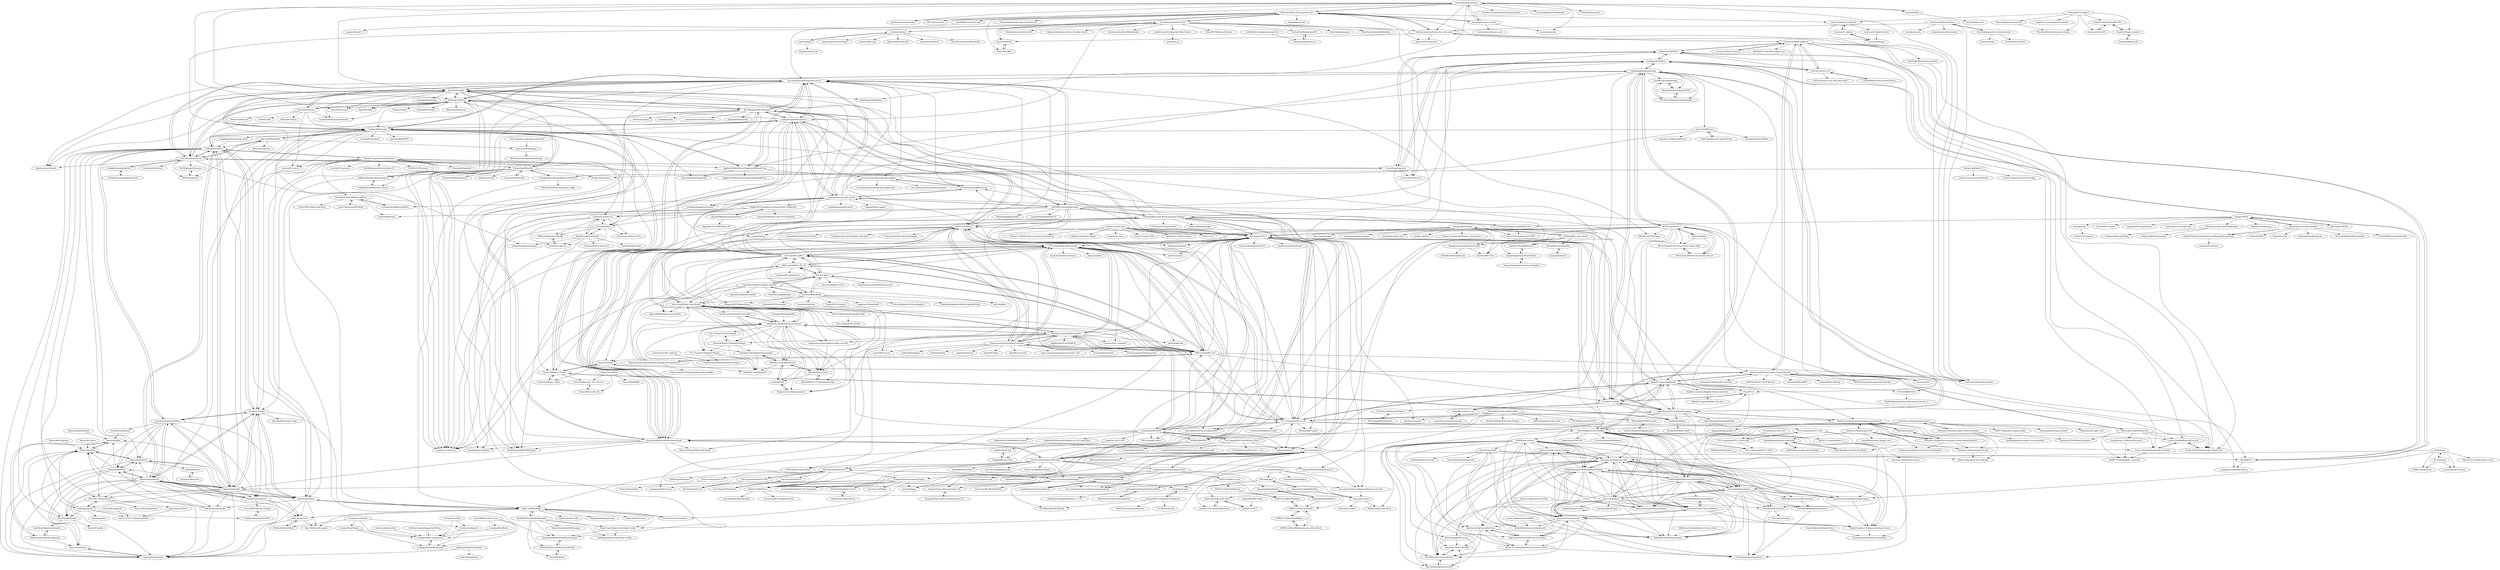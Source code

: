 digraph G {
"dscalzi/HeliosLauncher" -> "dscalzi/Nebula"
"dscalzi/HeliosLauncher" -> "Pierce01/MinecraftLauncher-core"
"dscalzi/HeliosLauncher" -> "gorilla-devs/GDLauncher" ["e"=1]
"dscalzi/HeliosLauncher" -> "luuxis/Selvania-Launcher"
"dscalzi/HeliosLauncher" -> "SKCraft/Launcher" ["e"=1]
"dscalzi/HeliosLauncher" -> "Voxelum/x-minecraft-launcher" ["e"=1]
"dscalzi/HeliosLauncher" -> "Voxelum/minecraft-launcher-core-node"
"dscalzi/HeliosLauncher" -> "Azuriom/Azuriom" ["e"=1]
"dscalzi/HeliosLauncher" -> "IzzelAliz/Arclight"
"dscalzi/HeliosLauncher" -> "PurpurMC/Purpur" ["e"=1]
"dscalzi/HeliosLauncher" -> "MohistMC/Mohist"
"dscalzi/HeliosLauncher" -> "YouHaveTrouble/minecraft-optimization" ["e"=1]
"dscalzi/HeliosLauncher" -> "MultiPaper/MultiPaper" ["e"=1]
"dscalzi/HeliosLauncher" -> "ComunidadAylas/PackSquash" ["e"=1]
"dscalzi/HeliosLauncher" -> "VolmitSoftware/Iris" ["e"=1]
"xfl03/MCCustomSkinLoader" -> "prinsss/blessing-skin-server"
"xfl03/MCCustomSkinLoader" -> "bs-community/blessing-skin-server"
"xfl03/MCCustomSkinLoader" -> "yushijinhun/authlib-injector"
"xfl03/MCCustomSkinLoader" -> "CFPAOrg/Minecraft-Mod-Language-Package"
"xfl03/MCCustomSkinLoader" -> "xfl03/CoreModTutor"
"xfl03/MCCustomSkinLoader" -> "BloCamLimb/ModernUI"
"xfl03/MCCustomSkinLoader" -> "CatServer/CatServer"
"xfl03/MCCustomSkinLoader" -> "bs-community/yggdrasil-api"
"xfl03/MCCustomSkinLoader" -> "ReplayMod/ReplayMod" ["e"=1]
"xfl03/MCCustomSkinLoader" -> "bangbang93/BMCL"
"xfl03/MCCustomSkinLoader" -> "xfl03/JMCCC"
"xfl03/MCCustomSkinLoader" -> "EngineHub/WorldEditCUI" ["e"=1]
"xfl03/MCCustomSkinLoader" -> "SpongePowered/Mixin" ["e"=1]
"xfl03/MCCustomSkinLoader" -> "CFPAOrg/I18nUpdateMod"
"xfl03/MCCustomSkinLoader" -> "Sinytra/Connector" ["e"=1]
"MCSManager/MCSManager" -> "HMCL-dev/HMCL"
"MCSManager/MCSManager" -> "Luohuayu/CatServer" ["e"=1]
"MCSManager/MCSManager" -> "bs-community/blessing-skin-server"
"MCSManager/MCSManager" -> "IzzelAliz/Arclight"
"MCSManager/MCSManager" -> "MCDReforged/MCDReforged" ["e"=1]
"MCSManager/MCSManager" -> "Hex-Dragon/PCL2"
"MCSManager/MCSManager" -> "MohistMC/Mohist"
"MCSManager/MCSManager" -> "mouse0w0/MinecraftDeveloperGuide"
"MCSManager/MCSManager" -> "mamoe/mirai" ["e"=1]
"MCSManager/MCSManager" -> "LiteLoaderQQNT/LiteLoaderQQNT" ["e"=1]
"MCSManager/MCSManager" -> "NapNeko/NapCatQQ" ["e"=1]
"MCSManager/MCSManager" -> "Mrs4s/go-cqhttp" ["e"=1]
"MCSManager/MCSManager" -> "yushijinhun/authlib-injector"
"MCSManager/MCSManager" -> "nezhahq/nezha" ["e"=1]
"MCSManager/MCSManager" -> "cokemine/ServerStatus-Hotaru" ["e"=1]
"SlimefunGuguProject/Slimefun4" -> "xMikux/Slimefun-Resourcepack"
"SlimefunGuguProject/Slimefun4" -> "Slimefun/Slimefun4" ["e"=1]
"SlimefunGuguProject/Slimefun4" -> "TrPlugins/TrChat"
"SlimefunGuguProject/Slimefun4" -> "TrPlugins/TrMenu"
"SlimefunGuguProject/Slimefun4" -> "roracle/SF-resources"
"SlimefunGuguProject/Slimefun4" -> "DreamVoid/MiraiMC"
"SlimefunGuguProject/Slimefun4" -> "SofiaRedmond/Slimefun-Geyser"
"SlimefunGuguProject/Slimefun4" -> "ReActRailGun/EndMinecraftPlus"
"SlimefunGuguProject/Slimefun4" -> "InsinuateProjects/TrMenu"
"SlimefunGuguProject/Slimefun4" -> "YggdrasilOfficialProxy/YggdrasilOfficialProxy"
"SlimefunGuguProject/Slimefun4" -> "LeavesMC/Leaves" ["e"=1]
"SlimefunGuguProject/Slimefun4" -> "StarWishsama/ExoticGarden-CN"
"SlimefunGuguProject/Slimefun4" -> "Coloryr/AllMusic_Server"
"SlimefunGuguProject/Slimefun4" -> "YiC200333/XConomy"
"SlimefunGuguProject/Slimefun4" -> "CoderKuo/TrMenu"
"bs-community/blessing-skin-server" -> "yushijinhun/authlib-injector"
"bs-community/blessing-skin-server" -> "prinsss/blessing-skin-server"
"bs-community/blessing-skin-server" -> "CaaMoe/MultiLogin"
"bs-community/blessing-skin-server" -> "YggdrasilOfficialProxy/YggdrasilOfficialProxy"
"bs-community/blessing-skin-server" -> "Luohuayu/CatServer" ["e"=1]
"bs-community/blessing-skin-server" -> "bs-community/yggdrasil-api"
"bs-community/blessing-skin-server" -> "MCDReforged/MCDReforged" ["e"=1]
"bs-community/blessing-skin-server" -> "MCSManager/MCSManager"
"bs-community/blessing-skin-server" -> "IzzelAliz/Arclight"
"bs-community/blessing-skin-server" -> "MohistMC/Mohist"
"bs-community/blessing-skin-server" -> "Loli-Server/LoliServer"
"bs-community/blessing-skin-server" -> "bs-community/blessing-skin-plugins"
"bs-community/blessing-skin-server" -> "xfl03/MCCustomSkinLoader"
"bs-community/blessing-skin-server" -> "bangbang93/openbmclapi"
"bs-community/blessing-skin-server" -> "Akarin-project/Akarin" ["e"=1]
"bangbang93/BMCL" -> "MineStudio/KMCCC"
"bangbang93/BMCL" -> "Nsiso/NsisoLauncher"
"bangbang93/BMCL" -> "xfl03/JMCCC"
"bangbang93/BMCL" -> "LTCatt/PCL1"
"bangbang93/BMCL" -> "CmlLib/CmlLib.Core"
"bangbang93/BMCL" -> "Goose-Bomb/GBCLV2"
"bangbang93/BMCL" -> "bangbang93/openbmclapi"
"Pierce01/MinecraftLauncher-core" -> "Hanro50/MSMC"
"Pierce01/MinecraftLauncher-core" -> "Voxelum/minecraft-launcher-core-node"
"Pierce01/MinecraftLauncher-core" -> "dscalzi/HeliosLauncher"
"Pierce01/MinecraftLauncher-core" -> "bhopahk/launcher"
"Pierce01/MinecraftLauncher-core" -> "SKCraft/Launcher" ["e"=1]
"Pierce01/MinecraftLauncher-core" -> "luuxis/Selvania-Launcher"
"Pierce01/MinecraftLauncher-core" -> "Hanro50/GMLL"
"Pierce01/MinecraftLauncher-core" -> "Voxelum/x-minecraft-launcher" ["e"=1]
"Pierce01/MinecraftLauncher-core" -> "gorilla-devs/GDLauncher" ["e"=1]
"Pierce01/MinecraftLauncher-core" -> "bs-community/skinview3d"
"Pierce01/MinecraftLauncher-core" -> "tomsik68/mclauncher-api"
"Pierce01/MinecraftLauncher-core" -> "Apisium/PureLauncher"
"Pierce01/MinecraftLauncher-core" -> "PrismarineJS/node-minecraft-protocol" ["e"=1]
"Pierce01/MinecraftLauncher-core" -> "Litarvan/OpenLauncherLib"
"TartaricAcid/TouhouLittleMaid" -> "CFPAOrg/Minecraft-Mod-Language-Package"
"TartaricAcid/TouhouLittleMaid" -> "xfl03/CoreModTutor"
"TartaricAcid/TouhouLittleMaid" -> "mouse0w0/MinecraftDeveloperGuide"
"TartaricAcid/TouhouLittleMaid" -> "TartaricAcid/BakaDanmaku"
"TartaricAcid/TouhouLittleMaid" -> "TartaricAcid/BakaInTouhou"
"TartaricAcid/TouhouLittleMaid" -> "TeamCovertDragon/Harbinger"
"TartaricAcid/TouhouLittleMaid" -> "VazkiiMods/Patchouli" ["e"=1]
"TartaricAcid/TouhouLittleMaid" -> "ustc-zzzz/fmltutor"
"TartaricAcid/TouhouLittleMaid" -> "BloCamLimb/ModernUI"
"TartaricAcid/TouhouLittleMaid" -> "YesSteveModel/YSM-Wiki-Issues"
"TartaricAcid/TouhouLittleMaid" -> "LambdaInnovation/AcademyCraft"
"TartaricAcid/TouhouLittleMaid" -> "bs-community/yggdrasil-api"
"TartaricAcid/TouhouLittleMaid" -> "ustc-zzzz/minecraft-mod-programming-guide"
"TartaricAcid/TouhouLittleMaid" -> "CFPAOrg/I18nUpdateMod"
"TartaricAcid/TouhouLittleMaid" -> "prinsss/blessing-skin-server"
"tomsik68/mclauncher-api" -> "ammarx/TagAPI_3"
"yushijinhun/authlib-injector" -> "bs-community/blessing-skin-server"
"yushijinhun/authlib-injector" -> "CaaMoe/MultiLogin"
"yushijinhun/authlib-injector" -> "prinsss/blessing-skin-server"
"yushijinhun/authlib-injector" -> "YggdrasilOfficialProxy/YggdrasilOfficialProxy"
"yushijinhun/authlib-injector" -> "xfl03/MCCustomSkinLoader"
"yushijinhun/authlib-injector" -> "MCDReforged/MCDReforged" ["e"=1]
"yushijinhun/authlib-injector" -> "HMCL-dev/HMCL"
"yushijinhun/authlib-injector" -> "MohistMC/Mohist"
"yushijinhun/authlib-injector" -> "bs-community/yggdrasil-api"
"yushijinhun/authlib-injector" -> "yushijinhun/yggdrasil-mock"
"yushijinhun/authlib-injector" -> "MCSManager/MCSManager"
"yushijinhun/authlib-injector" -> "mouse0w0/MinecraftDeveloperGuide"
"yushijinhun/authlib-injector" -> "Luohuayu/CatServer" ["e"=1]
"yushijinhun/authlib-injector" -> "IzzelAliz/Arclight"
"yushijinhun/authlib-injector" -> "TrPlugins/TrMenu"
"Kron4ek/minecraft-vortex-launcher" -> "mindstorm38/portablemc"
"Kron4ek/minecraft-vortex-launcher" -> "Kron4ek/Wine-Builds" ["e"=1]
"Kron4ek/minecraft-vortex-launcher" -> "Kron4ek/Conty" ["e"=1]
"0999312/Sakura_mod" -> "0999312/TofuCraftReload"
"0999312/Sakura_mod" -> "0999312/CoffeeWorkshop"
"0999312/Sakura_mod" -> "defeatedcrow/HeatAndClimateMod"
"imengyu/JiYuTrainer" -> "ht0Ruial/Jiyu_udp_attack"
"imengyu/JiYuTrainer" -> "BengbuGuards/MythwareToolkit"
"imengyu/JiYuTrainer" -> "whatk233/FuckMythware"
"imengyu/JiYuTrainer" -> "extend-luogu/extend-luogu" ["e"=1]
"imengyu/JiYuTrainer" -> "Hex-Dragon/PCL2"
"imengyu/JiYuTrainer" -> "wao3/luogu-stats-card" ["e"=1]
"imengyu/JiYuTrainer" -> "OIerDb-ng/OIer" ["e"=1]
"imengyu/JiYuTrainer" -> "doct0r3/JIYU-Plus"
"imengyu/JiYuTrainer" -> "Project-LemonLime/Project_LemonLime" ["e"=1]
"imengyu/JiYuTrainer" -> "RimoChan/unvcode" ["e"=1]
"imengyu/JiYuTrainer" -> "LTCatt/PCL1"
"bs-community/skinview3d" -> "crafatar/crafatar"
"bs-community/skinview3d" -> "Hacksore/react-skinview3d"
"bs-community/skinview3d" -> "rkkoszewski/minecraft-css-3d-skin-viewer"
"bs-community/skinview3d" -> "InventivetalentDev/MineRender"
"bs-community/skinview3d" -> "xPaw/PHP-Minecraft-Query" ["e"=1]
"bs-community/skinview3d" -> "bs-community/blessing-skin-server"
"bs-community/skinview3d" -> "Pierce01/MinecraftLauncher-core"
"bs-community/skinview3d" -> "SerinaNya/SkinRenderMC"
"bs-community/skinview3d" -> "yushijinhun/authlib-injector"
"bs-community/skinview3d" -> "CaaMoe/MultiLogin"
"bs-community/skinview3d" -> "iNKORE-NET/MCSkinn"
"bs-community/skinview3d" -> "Electroid/mojang-api" ["e"=1]
"bs-community/skinview3d" -> "earthiverse/3D-Minecraft-Skin-Viewer"
"bs-community/skinview3d" -> "Voxelum/minecraft-launcher-core-node"
"bs-community/skinview3d" -> "BlueMap-Minecraft/BlueMap" ["e"=1]
"xfl03/CoreModTutor" -> "Low-Drag-MC/Multiblocked" ["e"=1]
"xfl03/CoreModTutor" -> "CleanroomMC/TemplateDevEnv" ["e"=1]
"xfl03/CoreModTutor" -> "Snownee/Cuisine"
"TabooLib/taboolib" -> "TabooLib/adyeshach"
"TabooLib/taboolib" -> "TrPlugins/TrMenu"
"TabooLib/taboolib" -> "602723113/ParticleLib"
"TabooLib/taboolib" -> "hanbings/alkaid"
"TabooLib/taboolib" -> "TabooLib/chemdah"
"TabooLib/taboolib" -> "TrPlugins/TrChat"
"TabooLib/taboolib" -> "TabooLib/zaphkiel"
"TabooLib/taboolib" -> "CoderKuo/TrMenu"
"TabooLib/taboolib" -> "PolarAstrum/aiyatsbus"
"TabooLib/taboolib" -> "InsinuateProjects/TrMenu"
"TabooLib/taboolib" -> "AfyerDev/AfyBroker"
"TabooLib/taboolib" -> "Lanscarlos/Vulpecula"
"TabooLib/taboolib" -> "TabooLib/reflex"
"TabooLib/taboolib" -> "FiningProjects/Invero"
"TabooLib/taboolib" -> "8aka-Team/Invero"
"ReActRailGun/EndMinecraftPlus" -> "greyCloudTeam/MCDrink"
"ReActRailGun/EndMinecraftPlus" -> "R-Josef/BBSToper"
"ReActRailGun/EndMinecraftPlus" -> "CirnoTH/EndMinecraftUltra"
"ReActRailGun/EndMinecraftPlus" -> "Luohuayu/EndMinecraftPlus"
"GMatrixGames/LavaBukkit" -> "LavaPowered/Lava"
"PFCraft/Mohist" -> "CatServer/CatServer"
"PFCraft/Mohist" -> "KettleFoundation/Kettle"
"PFCraft/Mohist" -> "LavaPowered/Lava"
"PFCraft/Mohist" -> "GMatrixGames/LavaBukkit"
"PFCraft/Mohist" -> "CatServer/CatServer-Pro"
"PFCraft/Mohist" -> "Luohuayu/CatServer" ["e"=1]
"TeamCovertDragon/Harbinger" -> "Ahrwing/mcmod"
"TeamCovertDragon/Harbinger" -> "ustc-zzzz/fmltutor"
"TeamCovertDragon/Harbinger" -> "CleanroomMC/Multiblocked" ["e"=1]
"TeamCovertDragon/Harbinger" -> "xfl03/CoreModTutor"
"TeamCovertDragon/Harbinger" -> "Krasjet/Forge-Documentation-CN"
"TeamCovertDragon/Harbinger" -> "BloCamLimb/ModernUI"
"TeamCovertDragon/Harbinger" -> "3TUSK/FrogCraft-Rebirth"
"TeamCovertDragon/Harbinger" -> "ustc-zzzz/minecraft-mod-programming-guide"
"TeamCovertDragon/Harbinger" -> "ustc-zzzz/mcbbs-markdown2bbcode-converter"
"TeamCovertDragon/Harbinger" -> "trychen/Pangu"
"dscalzi/Nebula" -> "dscalzi/helios-core"
"dscalzi/Nebula" -> "dscalzi/HeliosLauncher"
"ff98sha/mclangcn" -> "Teahouse-Studios/mcwzh-meme-resourcepack-bedrock"
"ff98sha/mclangcn" -> "Teahouse-Studios/mcwzh-meme-resourcepack"
"KettleFoundation/Kettle" -> "PFCraft/Mohist"
"KettleFoundation/Kettle" -> "CatServer/CatServer"
"KettleFoundation/Kettle" -> "magmafoundation/Magma" ["e"=1]
"KettleFoundation/Kettle" -> "LavaPowered/Lava"
"KettleFoundation/Kettle" -> "Luohuayu/CatServer" ["e"=1]
"KettleFoundation/Kettle" -> "CleanstoneMC/Cleanstone" ["e"=1]
"KettleFoundation/Kettle" -> "SantaGitHub/Svarka"
"ustc-zzzz/mcbbs-markdown2bbcode-converter" -> "Snownee/Cuisine"
"UnknownDomainGames/Engine" -> "trychen/Pangu"
"UnknownDomainGames/Engine" -> "mouse0w0/lwjglbook-CN-Translation"
"UnknownDomainGames/Engine" -> "MeiVinEight/ReflectionFX"
"UnknownDomainGames/Engine" -> "IceCream-QAQ/Rain" ["e"=1]
"UnknownDomainGames/Engine" -> "jiongjionger/NeverLag" ["e"=1]
"UnknownDomainGames/Engine" -> "xfl03/CoreModTutor"
"UnknownDomainGames/Engine" -> "TabooLib/taboolib"
"flammpfeil/SlashBlade" -> "flammpfeil/SlashBlade_2"
"flammpfeil/SlashBlade" -> "0999312/The-Last-Smith"
"langyo/MCBBS-Client" -> "pca006132/PCC"
"CatServer/CatServer" -> "PFCraft/Mohist"
"CatServer/CatServer" -> "Luohuayu/CatServer" ["e"=1]
"CatServer/CatServer" -> "KettleFoundation/Kettle"
"CatServer/CatServer" -> "CatServer/CatServer-Pro"
"CatServer/CatServer" -> "LavaPowered/Lava"
"CatServer/CatServer" -> "GMatrixGames/LavaBukkit"
"Luohuayu/EndMinecraftPlus" -> "ReActRailGun/EndMinecraftPlus"
"CFPAOrg/I18nUpdateMod" -> "CFPAOrg/I18nReborn"
"greyCloudTeam/MCDrink" -> "ReActRailGun/EndMinecraftPlus"
"bs-community/yggdrasil-api" -> "bs-community/blessing-skin-plugins"
"bs-community/yggdrasil-api" -> "prinsss/blessing-skin-server"
"0999312/SlashBlade-Japanese-Addon-Pack" -> "0999312/The-Last-Smith"
"0999312/SlashBlade-Japanese-Addon-Pack" -> "0999312/TinkerSlashBlade"
"tdiant/BukkitDevelopmentNote" -> "MagicMC-Dev/MMOItems-Zh"
"tdiant/BukkitDevelopmentNote" -> "BukkitAPI-Translation-Group/Chinese_BukkitAPI"
"CmlLib/MinecraftLauncherLibrary" -> "CmlLib/CmlLib.Core"
"Snownee/Cuisine" -> "RoShioLeo/Tea-the-Story"
"Snownee/Cuisine" -> "Snownee/Cuisine2"
"0999312/TofuCraftReload" -> "0999312/CoffeeWorkshop"
"Nsiso/NsisoLauncher" -> "MineStudio/KMCCC"
"Nsiso/NsisoLauncher" -> "bangbang93/BMCL"
"Nsiso/NsisoLauncher" -> "PFCraft/Mohist"
"Nsiso/NsisoLauncher" -> "Goose-Bomb/GBCLV2"
"Nsiso/NsisoLauncher" -> "RoShioLeo/Tea-the-Story"
"Nsiso/NsisoLauncher" -> "Loli-Server/LoliServer"
"LambdaInnovation/LambdaLib2" -> "LambdaInnovation/LambdaLib"
"ruhuasiyu/CraftingPlusPlus" -> "SPGoding/spu"
"ruhuasiyu/CraftingPlusPlus" -> "YijunYuan/Minecraft_MD5"
"ruhuasiyu/CraftingPlusPlus" -> "Snownee/Cuisine"
"LavaPowered/Lava" -> "GMatrixGames/LavaBukkit"
"TabooLib/Cronus" -> "TabooLib/artifex"
"SPGoding/spu" -> "pca006132/CommandReference"
"SPGoding/spu" -> "YijunYuan/Minecraft_MD5"
"SPGoding/spu" -> "ruhuasiyu/CraftingPlusPlus"
"whatk233/FuckMythware" -> "ZsgsDesign/Hack-StudentMain"
"pca006132/CommandReference" -> "YijunYuan/Minecraft_MD5"
"YijunYuan/Minecraft_MD5" -> "pca006132/CommandReference"
"YijunYuan/Minecraft_MD5" -> "pca006132/PCC"
"0999312/CoffeeWorkshop" -> "0999312/The-Last-Smith"
"0999312/The-Last-Smith" -> "0999312/TinkerSlashBlade"
"0999312/The-Last-Smith" -> "0999312/SlashBlade-Japanese-Addon-Pack"
"0999312/The-Last-Smith" -> "0999312/CoffeeWorkshop"
"0999312/TinkerSlashBlade" -> "0999312/The-Last-Smith"
"0999312/TinkerSlashBlade" -> "0999312/SlashBlade-Japanese-Addon-Pack"
"AOF-Dev/MCinaBox" -> "AOF-Dev/Boat"
"AOF-Dev/MCinaBox" -> "zhuowei/Boardwalk"
"AOF-Dev/MCinaBox" -> "PojavLauncherTeam/PojavLauncher"
"AOF-Dev/MCinaBox" -> "HMCL-dev/HMCL-PE"
"AOF-Dev/MCinaBox" -> "HMCL-dev/HMCL-PE-CN"
"AOF-Dev/MCinaBox" -> "FCL-Team/FoldCraftLauncher"
"AOF-Dev/MCinaBox" -> "HMCL-dev/HMCL"
"AOF-Dev/MCinaBox" -> "GeyserMC/Geyser" ["e"=1]
"AOF-Dev/MCinaBox" -> "MohistMC/Mohist"
"AOF-Dev/MCinaBox" -> "IzzelAliz/Arclight"
"AOF-Dev/MCinaBox" -> "yushijinhun/authlib-injector"
"AOF-Dev/MCinaBox" -> "bs-community/blessing-skin-server"
"AOF-Dev/MCinaBox" -> "DragonetMC/DragonProxy" ["e"=1]
"AOF-Dev/MCinaBox" -> "Luohuayu/CatServer" ["e"=1]
"AOF-Dev/MCinaBox" -> "MCSManager/MCSManager"
"PojavLauncherTeam/PojavLauncher" -> "FCL-Team/FoldCraftLauncher"
"PojavLauncherTeam/PojavLauncher" -> "PojavLauncherTeam/PojavLauncher_iOS" ["e"=1]
"PojavLauncherTeam/PojavLauncher" -> "AOF-Dev/MCinaBox"
"PojavLauncherTeam/PojavLauncher" -> "HMCL-dev/HMCL"
"PojavLauncherTeam/PojavLauncher" -> "HMCL-dev/HMCL-PE"
"PojavLauncherTeam/PojavLauncher" -> "GeyserMC/Geyser" ["e"=1]
"PojavLauncherTeam/PojavLauncher" -> "brunodev85/winlator" ["e"=1]
"PojavLauncherTeam/PojavLauncher" -> "PrismLauncher/PrismLauncher" ["e"=1]
"PojavLauncherTeam/PojavLauncher" -> "ZalithLauncher/ZalithLauncher"
"PojavLauncherTeam/PojavLauncher" -> "CaffeineMC/sodium" ["e"=1]
"PojavLauncherTeam/PojavLauncher" -> "IrisShaders/Iris" ["e"=1]
"PojavLauncherTeam/PojavLauncher" -> "cabaletta/baritone" ["e"=1]
"PojavLauncherTeam/PojavLauncher" -> "Hex-Dragon/PCL2"
"PojavLauncherTeam/PojavLauncher" -> "PaperMC/Paper" ["e"=1]
"PojavLauncherTeam/PojavLauncher" -> "MultiMC/Launcher" ["e"=1]
"PojavLauncherTeam/android-openjdk-build-multiarch" -> "PojavLauncherTeam/openjdk-multiarch-jdk8u"
"PojavLauncherTeam/android-openjdk-build-multiarch" -> "Vera-Firefly/Pojav-Glow-Worm"
"PojavLauncherTeam/android-openjdk-build-multiarch" -> "MobileGL-Dev/MobileGlues-release"
"PojavLauncherTeam/android-openjdk-build-multiarch" -> "HMCL-dev/HMCL-PE-CN"
"PojavLauncherTeam/android-openjdk-build-multiarch" -> "HMCL-dev/HMCL-PE"
"AOF-Dev/Boat" -> "AOF-Dev/MCinaBox"
"AOF-Dev/Boat" -> "zhuowei/Boardwalk"
"AOF-Dev/Boat" -> "HMCL-dev/HMCL-PE-CN"
"AOF-Dev/Boat" -> "chlorineAya/Boat_H2O2"
"AOF-Dev/Boat" -> "Vera-Firefly/Pojav-Glow-Worm"
"AOF-Dev/Boat" -> "FCL-Team/FoldCraftLauncher"
"AOF-Dev/Boat" -> "Open4Es/Open4Es-Shader-Android"
"AOF-Dev/Boat" -> "bs-community/blessing-skin-server"
"AOF-Dev/Boat" -> "HMCL-dev/HMCL-PE"
"AOF-Dev/Boat" -> "BedrockLauncher/BedrockLauncher" ["e"=1]
"ht0Ruial/Jiyu_udp_attack" -> "imengyu/JiYuTrainer"
"ht0Ruial/Jiyu_udp_attack" -> "doct0r3/JIYU-Plus"
"ht0Ruial/Jiyu_udp_attack" -> "BengbuGuards/MythwareToolkit"
"ht0Ruial/Jiyu_udp_attack" -> "arlenWKX/ClassPlusPlus"
"ht0Ruial/Jiyu_udp_attack" -> "whatk233/FuckMythware"
"ht0Ruial/Jiyu_udp_attack" -> "ZsgsDesign/Hack-StudentMain"
"LambdaInnovation/AcademyCraft" -> "MohistMC/AcademyCraft"
"LambdaInnovation/AcademyCraft" -> "NullaDev/ExtraAcC-1.12.2-"
"LambdaInnovation/AcademyCraft" -> "LambdaInnovation/LambdaLib"
"LambdaInnovation/AcademyCraft" -> "LambdaInnovation/LambdaLib2"
"LambdaInnovation/AcademyCraft" -> "flammpfeil/SlashBlade"
"LambdaInnovation/AcademyCraft" -> "ustc-zzzz/fmltutor"
"LambdaInnovation/AcademyCraft" -> "0999312/Sakura_mod"
"bangbang93/openbmclapi" -> "LiterMC/go-openbmclapi"
"bangbang93/openbmclapi" -> "Mxmilu666/bangbang93HUB"
"bangbang93/openbmclapi" -> "TTB-Network/python-openbmclapi"
"bangbang93/openbmclapi" -> "Light-Beacon/PCL2-NewsHomepage"
"bangbang93/openbmclapi" -> "CaaMoe/MultiLogin"
"bangbang93/openbmclapi" -> "BakaXL-Launcher/BakaXL"
"bangbang93/openbmclapi" -> "GlobeMC/crashmc.com"
"bangbang93/openbmclapi" -> "LTCatt/PCL2Help"
"bangbang93/openbmclapi" -> "bs-community/blessing-skin-server"
"bangbang93/openbmclapi" -> "bangbang93/BMCL"
"bangbang93/openbmclapi" -> "YggdrasilOfficialProxy/YggdrasilOfficialProxy"
"bangbang93/openbmclapi" -> "MCSLTeam/MCSL2"
"bangbang93/openbmclapi" -> "LTCatt/PCL1"
"bangbang93/openbmclapi" -> "layou233/ZBProxy"
"RealHeart/ZMusic" -> "Coloryr/AllMusic_Server"
"RealHeart/ZMusic" -> "RealHeart/ZMusic-Mod"
"602723113/ParticleLib" -> "hanbings/alkaid"
"602723113/ParticleLib" -> "AfyerDev/AfyBroker"
"602723113/ParticleLib" -> "kalculos/AstralFlow"
"602723113/ParticleLib" -> "Glom-c/AttributeSystem"
"602723113/ParticleLib" -> "Lanscarlos/Vulpecula"
"ustc-zzzz/YiGeDingLia" -> "ouuan/Anti-YiGeDingLia"
"ustc-zzzz/YiGeDingLia" -> "ustc-zzzz/mcbbs-markdown2bbcode-converter"
"ustc-zzzz/YiGeDingLia" -> "SPGoding/spu"
"ustc-zzzz/YiGeDingLia" -> "ustc-zzzz/minecraft-mod-programming-guide"
"ustc-zzzz/YiGeDingLia" -> "xfl03/CoreModTutor"
"ustc-zzzz/YiGeDingLia" -> "Snownee/Cuisine"
"IzzelAliz/Arclight" -> "MohistMC/Mohist"
"IzzelAliz/Arclight" -> "Luohuayu/CatServer" ["e"=1]
"IzzelAliz/Arclight" -> "CardboardPowered/cardboard" ["e"=1]
"IzzelAliz/Arclight" -> "PaperMC/Folia" ["e"=1]
"IzzelAliz/Arclight" -> "Loli-Server/LoliServer"
"IzzelAliz/Arclight" -> "bs-community/blessing-skin-server"
"IzzelAliz/Arclight" -> "TabooLib/taboolib"
"IzzelAliz/Arclight" -> "MCSManager/MCSManager"
"IzzelAliz/Arclight" -> "MultiPaper/MultiPaper" ["e"=1]
"IzzelAliz/Arclight" -> "PurpurMC/Purpur" ["e"=1]
"IzzelAliz/Arclight" -> "MohistMC/Banner"
"IzzelAliz/Arclight" -> "SpongePowered/Mixin" ["e"=1]
"IzzelAliz/Arclight" -> "neoforged/NeoForge" ["e"=1]
"IzzelAliz/Arclight" -> "Akarin-project/Akarin" ["e"=1]
"IzzelAliz/Arclight" -> "mouse0w0/MinecraftDeveloperGuide"
"BloCamLimb/ModernUI" -> "BloCamLimb/ModernUI-MC"
"BloCamLimb/ModernUI" -> "BloCamLimb/Arc3D"
"BloCamLimb/ModernUI" -> "TeamCovertDragon/Harbinger"
"BloCamLimb/ModernUI" -> "Low-Drag-MC/Photon"
"BloCamLimb/ModernUI" -> "xfl03/CoreModTutor"
"BloCamLimb/ModernUI" -> "Prism-Client/Aether-UI"
"BloCamLimb/ModernUI" -> "UnknownDomainGames/Engine"
"Corona-Studio/ProjBobcat" -> "Xcube-Studio/Natsurainko.FluentCore"
"Corona-Studio/ProjBobcat" -> "Corona-Studio/ConnectX"
"Corona-Studio/ProjBobcat" -> "Lunova-Studio/MinecraftLaunch"
"Corona-Studio/ProjBobcat" -> "SinoAHpx/ModuleLauncher.Re"
"Corona-Studio/ProjBobcat" -> "MineStudio/KMCCC"
"Corona-Studio/ProjBobcat" -> "CmlLib/CmlLib.Core"
"Corona-Studio/ProjBobcat" -> "Xcube-Studio/Natsurainko.FluentLauncher"
"Corona-Studio/ProjBobcat" -> "Lunova-Studio/WonderLab.Override"
"Corona-Studio/ProjBobcat" -> "Voxelum/minecraft-launcher-core-node"
"Corona-Studio/ProjBobcat" -> "Ink-Marks-Studio/StarLight.Core"
"Corona-Studio/ProjBobcat" -> "Steve-xmh/scl" ["e"=1]
"BakaXL-Launcher/BakaXL" -> "BakaXL-Launcher/BakaXL-Deprecated-Core"
"BakaXL-Launcher/BakaXL" -> "LTCatt/PCL2Help"
"BakaXL-Launcher/BakaXL" -> "Xcube-Studio/Natsurainko.FluentLauncher"
"BakaXL-Launcher/BakaXL" -> "Light-Beacon/PCL2-NewsHomepage"
"BakaXL-Launcher/BakaXL" -> "bangbang93/openbmclapi"
"BakaXL-Launcher/BakaXL" -> "Hex-Dragon/PCL2"
"BakaXL-Launcher/BakaXL" -> "LTCatt/PCL1"
"BakaXL-Launcher/BakaXL" -> "PCL-Community/PCL2-CE"
"BakaXL-Launcher/BakaXL" -> "LYOfficial/BBSPK"
"BakaXL-Launcher/BakaXL" -> "GlobeMC/crashmc.com"
"BakaXL-Launcher/BakaXL" -> "CaaMoe/MultiLogin"
"BakaXL-Launcher/BakaXL" -> "Class-Widgets/Class-Widgets"
"BakaXL-Launcher/BakaXL" -> "Teahouse-Studios/mcwzh-meme-resourcepack"
"BakaXL-Launcher/BakaXL" -> "YUXUAN888/FSM3"
"BakaXL-Launcher/BakaXL" -> "Xcube-Studio/Natsurainko.FluentCore"
"TrPlugins/TrMenu" -> "TabooLib/adyeshach"
"TrPlugins/TrMenu" -> "TabooLib/taboolib"
"TrPlugins/TrMenu" -> "InsinuateProjects/TrMenu"
"TrPlugins/TrMenu" -> "TrPlugins/TrChat"
"TrPlugins/TrMenu" -> "CoderKuo/TrMenu"
"TrPlugins/TrMenu" -> "TabooLib/chemdah"
"TrPlugins/TrMenu" -> "Lanscarlos/Vulpecula"
"TrPlugins/TrMenu" -> "hanbings/alkaid"
"TrPlugins/TrMenu" -> "FiningProjects/Invero"
"TrPlugins/TrMenu" -> "TabooLib/zaphkiel"
"TrPlugins/TrMenu" -> "602723113/ParticleLib"
"TrPlugins/TrMenu" -> "SlimefunGuguProject/Slimefun4"
"TrPlugins/TrMenu" -> "AfyerDev/AfyBroker"
"TrPlugins/TrMenu" -> "Loli-Server/LoliServer"
"TrPlugins/TrMenu" -> "CaaMoe/MultiLogin"
"Teahouse-Studios/akari-bot" -> "Teahouse-Studios/mcwzh-meme-resourcepack"
"Teahouse-Studios/akari-bot" -> "Teahouse-Studios/mcwzh-meme-resourcepack-bedrock"
"Teahouse-Studios/akari-bot" -> "koishijs/koishi-plugin-dcqq-relay"
"Teahouse-Studios/akari-bot" -> "hmzz804/nonebot_plugin_cave" ["e"=1]
"Teahouse-Studios/akari-bot" -> "OasisAkari/Discord-QQ-Msg-Relay"
"Teahouse-Studios/akari-bot" -> "Teahouse-Studios/minecraft-lzh"
"zhuowei/Boardwalk" -> "AOF-Dev/Boat"
"zhuowei/Boardwalk" -> "AOF-Dev/MCinaBox"
"zhuowei/Boardwalk" -> "ptitSeb/gl4es" ["e"=1]
"zhuowei/Boardwalk" -> "zhuowei/MCPELauncher" ["e"=1]
"zhuowei/Boardwalk" -> "DragonetMC/DragonProxy" ["e"=1]
"zhuowei/Boardwalk" -> "Open4Es/Open4Es-Shader-Android"
"zhuowei/Boardwalk" -> "Vera-Firefly/Pojav-Glow-Worm"
"zhuowei/Boardwalk" -> "lunixbochs/glshim" ["e"=1]
"zhuowei/Boardwalk" -> "PaperMC/Travertine" ["e"=1]
"zhuowei/Boardwalk" -> "longjunyu2/Boardwalk"
"zhuowei/Boardwalk" -> "ProtocolSupport/ProtocolSupport" ["e"=1]
"zhuowei/Boardwalk" -> "BoardwalkApp/boardwalk2-openjdk-build"
"crafatar/crafatar" -> "minotar/imgd"
"crafatar/crafatar" -> "bs-community/skinview3d"
"crafatar/crafatar" -> "unascribed-archive/Visage"
"crafatar/crafatar" -> "minotar/skin-spec"
"crafatar/crafatar" -> "HypixelDev/PublicAPI" ["e"=1]
"crafatar/crafatar" -> "nodecraft/crafthead"
"crafatar/crafatar" -> "boy0001/FastAsyncWorldedit" ["e"=1]
"CmlLib/CmlLib.Core" -> "CmlLib/MinecraftLauncherLibrary"
"CmlLib/CmlLib.Core" -> "CmlLib/CmlLib.Core.Auth.Microsoft"
"CmlLib/CmlLib.Core" -> "Corona-Studio/ProjBobcat"
"CmlLib/CmlLib.Core" -> "bangbang93/BMCL"
"CmlLib/CmlLib.Core" -> "MineStudio/KMCCC"
"MohistMC/Mohist" -> "IzzelAliz/Arclight"
"MohistMC/Mohist" -> "Luohuayu/CatServer" ["e"=1]
"MohistMC/Mohist" -> "magmafoundation/Magma" ["e"=1]
"MohistMC/Mohist" -> "CardboardPowered/cardboard" ["e"=1]
"MohistMC/Mohist" -> "Loli-Server/LoliServer"
"MohistMC/Mohist" -> "Akarin-project/Akarin" ["e"=1]
"MohistMC/Mohist" -> "bs-community/blessing-skin-server"
"MohistMC/Mohist" -> "PurpurMC/Purpur" ["e"=1]
"MohistMC/Mohist" -> "MohistMC/Banner"
"MohistMC/Mohist" -> "PaperMC/Folia" ["e"=1]
"MohistMC/Mohist" -> "Tuinity/Tuinity" ["e"=1]
"MohistMC/Mohist" -> "CaaMoe/MultiLogin"
"MohistMC/Mohist" -> "YatopiaMC/Yatopia" ["e"=1]
"MohistMC/Mohist" -> "MCSManager/MCSManager"
"MohistMC/Mohist" -> "Minestom/Minestom" ["e"=1]
"Coloryr/AllMusic_Server" -> "Coloryr/AllMusic_Client"
"Coloryr/AllMusic_Server" -> "RealHeart/ZMusic"
"Coloryr/AllMusic_Server" -> "Coloryr/ColorMC"
"Coloryr/AllMusic_Server" -> "CaaMoe/MultiLogin"
"Coloryr/AllMusic_Server" -> "Coloryr/Minecraft_QQ-C-Server-"
"TabooLib/adyeshach" -> "TabooLib/chemdah"
"TabooLib/adyeshach" -> "Lanscarlos/Vulpecula"
"TabooLib/adyeshach" -> "TabooLib/taboolib"
"TabooLib/adyeshach" -> "TabooLib/zaphkiel"
"TabooLib/adyeshach" -> "FiningProjects/Invero"
"TabooLib/adyeshach" -> "TrPlugins/TrMenu"
"TabooLib/adyeshach" -> "PolarAstrum/aiyatsbus"
"TabooLib/adyeshach" -> "InsinuateProjects/TrMenu"
"TabooLib/adyeshach" -> "TabooLib/fenestra"
"TabooLib/adyeshach" -> "TabooLib/artifex"
"TabooLib/adyeshach" -> "CoderKuo/TrMenu"
"TabooLib/adyeshach" -> "TrPlugins/TrChat"
"TabooLib/adyeshach" -> "8aka-Team/Invero"
"TabooLib/adyeshach" -> "AfyerDev/AfyBroker"
"TabooLib/adyeshach" -> "602723113/ParticleLib"
"MineStudio/KMCCC" -> "bangbang93/BMCL"
"MineStudio/KMCCC" -> "Nsiso/NsisoLauncher"
"MineStudio/KMCCC" -> "xfl03/JMCCC"
"MineStudio/KMCCC" -> "yushijinhun/zhaibaka-history"
"MineStudio/KMCCC" -> "Corona-Studio/ProjBobcat"
"MineStudio/KMCCC" -> "Goose-Bomb/GBCLV2"
"YggdrasilOfficialProxy/YggdrasilOfficialProxy" -> "CaaMoe/MultiLogin"
"YggdrasilOfficialProxy/YggdrasilOfficialProxy" -> "YggdrasilOfficialProxy/YggdrasilMojangProxy"
"YggdrasilOfficialProxy/YggdrasilOfficialProxy" -> "YuxuanZuo/MultiYggdrasil"
"YggdrasilOfficialProxy/YggdrasilOfficialProxy" -> "bs-community/blessing-skin-plugins"
"YggdrasilOfficialProxy/YggdrasilOfficialProxy" -> "bs-community/blessing-skin-server"
"bangbang93/minecraft-proxy" -> "TrPlugins/TrMenu"
"Teahouse-Studios/mcwzh-meme-resourcepack" -> "Teahouse-Studios/mcwzh-meme-resourcepack-bedrock"
"Teahouse-Studios/mcwzh-meme-resourcepack" -> "Teahouse-Studios/minecraft-lzh"
"Teahouse-Studios/mcwzh-meme-resourcepack" -> "Teahouse-Studios/akari-bot"
"Teahouse-Studios/mcwzh-meme-resourcepack" -> "ff98sha/mclangcn"
"Teahouse-Studios/mcwzh-meme-resourcepack" -> "Teahouse-Studios/mcwzh-meme-web-builder"
"Teahouse-Studios/mcwzh-meme-resourcepack" -> "MineCommanderCN/combLang"
"Teahouse-Studios/mcwzh-meme-resourcepack" -> "Light-Beacon/PCL2-NewsHomepage"
"Teahouse-Studios/mcwzh-meme-resourcepack" -> "inpageedit/inpageedit-v2" ["e"=1]
"Coloryr/ColorMirai" -> "Coloryr/Minecraft_QQ-C-Server-"
"Coloryr/ColorMirai" -> "Coloryr/Minecraft_QQ"
"Coloryr/ColorMirai" -> "Coloryr/BotBiliBili"
"FlowArg/FlowUpdater" -> "Ordinal-Team/OrdinalBot-API"
"FlowArg/FlowUpdater" -> "FlowArg/FlowUpdaterJsonCreator"
"FlowArg/FlowUpdater" -> "FlowArg/OpenLauncherLib"
"FlowArg/FlowUpdater" -> "Arinonia/AriLibFX"
"FlowArg/FlowUpdater" -> "Support-Launcher/javafx-launcher"
"FlowArg/FlowUpdater" -> "Sephira-Project/sephira"
"FlowArg/FlowUpdater" -> "Litarvan/OpenLauncherLib"
"SinoAHpx/ModuleLauncher.Re" -> "Xcube-Studio/Natsurainko.FluentCore"
"neko-craft/NekoAgent" -> "MrTransistorsChannel/SandDupe"
"Coloryr/Minecraft_QQ-C-Server-" -> "Coloryr/Minecraft_QQ"
"flammpfeil/SlashBlade_2" -> "flammpfeil/SlashBlade"
"flammpfeil/SlashBlade_2" -> "0999312/The-Last-Smith"
"Teahouse-Studios/mcwzh-meme-resourcepack-bedrock" -> "Teahouse-Studios/mcwzh-meme-web-builder"
"Teahouse-Studios/mcwzh-meme-resourcepack-bedrock" -> "Teahouse-Studios/mcwzh-meme-resourcepack"
"Teahouse-Studios/mcwzh-meme-resourcepack-bedrock" -> "Teahouse-Studios/minecraft-lzh"
"Teahouse-Studios/mcwzh-meme-resourcepack-bedrock" -> "ff98sha/mclangcn"
"Coloryr/Minecraft_QQ" -> "Coloryr/Minecraft_QQ-C-Server-"
"FlowArg/OpenLauncherLib" -> "FlowArg/FlowUpdaterJsonCreator"
"Litarvan/S-Update" -> "Litarvan/Swinger"
"Litarvan/S-Update" -> "Litarvan/OpenLauncherLib"
"LittleSkinCommspt/commspt-bot" -> "SerinaNya/yggdrasil-mc"
"WindSpiritSR/clash-cli" -> "MineCommanderCN/combLang"
"Teahouse-Studios/minecraft-lzh" -> "MineCommanderCN/combLang"
"TabooLib/zaphkiel" -> "TabooLib/artifex"
"TabooLib/zaphkiel" -> "TabooLib/chemdah"
"TabooLib/zaphkiel" -> "IzzelAliz/Kether"
"TabooLib/zaphkiel" -> "Lanscarlos/Vulpecula"
"IzzelAliz/Kether" -> "Arasple/TrMenuPro"
"Arasple/TrMenuPro" -> "IzzelAliz/Kether"
"Plugindustry/WheelCore" -> "MeiVinEight/ReflectionFX"
"MeiVinEight/ReflectionFX" -> "Plugindustry/WheelCore"
"Arinonia/AriLibFX" -> "Ordinal-Team/OrdinalBot-API"
"Light-Beacon/PCL2-NewsHomepage" -> "LTCatt/PCL2Help"
"Light-Beacon/PCL2-NewsHomepage" -> "BakaXL-Launcher/BakaXL"
"Light-Beacon/PCL2-NewsHomepage" -> "LTCatt/PCL1"
"Light-Beacon/PCL2-NewsHomepage" -> "Teahouse-Studios/mcwzh-meme-resourcepack"
"Light-Beacon/PCL2-NewsHomepage" -> "bangbang93/openbmclapi"
"Light-Beacon/PCL2-NewsHomepage" -> "Light-Beacon/HomepageBuilder"
"Light-Beacon/PCL2-NewsHomepage" -> "PCL-Community/PCL2-CE"
"Light-Beacon/PCL2-NewsHomepage" -> "LYOfficial/BBSPK"
"Light-Beacon/PCL2-NewsHomepage" -> "Hex-Dragon/PCL2"
"Light-Beacon/PCL2-NewsHomepage" -> "RealHeart/ZMusic"
"Light-Beacon/PCL2-NewsHomepage" -> "PCL-Community/PCL2-1930"
"HMCL-dev/HMCL" -> "Hex-Dragon/PCL2"
"HMCL-dev/HMCL" -> "MCSManager/MCSManager"
"HMCL-dev/HMCL" -> "mouse0w0/MinecraftDeveloperGuide"
"HMCL-dev/HMCL" -> "mamoe/mirai" ["e"=1]
"HMCL-dev/HMCL" -> "MinecraftForge/MinecraftForge" ["e"=1]
"HMCL-dev/HMCL" -> "FCL-Team/FoldCraftLauncher"
"HMCL-dev/HMCL" -> "BeyondDimension/SteamTools" ["e"=1]
"HMCL-dev/HMCL" -> "LiteLoaderQQNT/LiteLoaderQQNT" ["e"=1]
"HMCL-dev/HMCL" -> "PojavLauncherTeam/PojavLauncher"
"HMCL-dev/HMCL" -> "Icalingua-plus-plus/Icalingua-plus-plus" ["e"=1]
"HMCL-dev/HMCL" -> "bs-community/blessing-skin-server"
"HMCL-dev/HMCL" -> "Luohuayu/CatServer" ["e"=1]
"HMCL-dev/HMCL" -> "Chuyu-Team/Dism-Multi-language" ["e"=1]
"HMCL-dev/HMCL" -> "HMCL-dev/HMCL-PE"
"HMCL-dev/HMCL" -> "CFPAOrg/Minecraft-Mod-Language-Package"
"DreamVoid/MiraiMC" -> "DreamVoid/Chat2QQ"
"DreamVoid/MiraiMC" -> "TrPlugins/TrChat"
"DreamVoid/MiraiMC" -> "xMikux/Slimefun-Resourcepack"
"DreamVoid/MiraiMC" -> "SerendipityR-2022/EndMinecraftPlusV2"
"DreamVoid/MiraiMC" -> "Muska-Ami/CatSero"
"DreamVoid/MiraiMC" -> "DreamVoid/Whitelist4QQ"
"DreamVoid/MiraiMC" -> "8aka-Team/Talents-AntiCheat-Config"
"DreamVoid/MiraiMC" -> "8aka-Team/NitWikit"
"DreamVoid/MiraiMC" -> "ApliNi/Chat2QQ"
"DreamVoid/MiraiMC" -> "CaaMoe/MultiLogin"
"Open4Es/Open4Es-Shader-Android" -> "Vera-Firefly/Pojav-Glow-Worm"
"Open4Es/Open4Es-Shader-Android" -> "AOF-Dev/Boat"
"Open4Es/Open4Es-Shader-Android" -> "MobileGL-Dev/MobileGlues-release"
"Open4Es/Open4Es-Shader-Android" -> "ptitSeb/gl4es" ["e"=1]
"Open4Es/Open4Es-Shader-Android" -> "zhuowei/Boardwalk"
"Open4Es/Open4Es-Shader-Android" -> "Open4Es/Open4Es-Shader"
"Open4Es/Open4Es-Shader-Android" -> "ShirosakiMio/PojavLauncherPlus"
"Open4Es/Open4Es-Shader-Android" -> "HMCL-dev/HMCL-PE-CN"
"Open4Es/Open4Es-Shader-Android" -> "Hameds/GoogleBackup" ["e"=1]
"luuxis/Selvania-Launcher" -> "dscalzi/HeliosLauncher"
"luuxis/Selvania-Launcher" -> "luuxis/minecraft-java-core"
"luuxis/Selvania-Launcher" -> "Pierce01/MinecraftLauncher-core"
"luuxis/Selvania-Launcher" -> "Azuriom/Azuriom" ["e"=1]
"CaaMoe/MultiLogin" -> "YggdrasilOfficialProxy/YggdrasilOfficialProxy"
"CaaMoe/MultiLogin" -> "bs-community/blessing-skin-server"
"CaaMoe/MultiLogin" -> "YuxuanZuo/MultiYggdrasil"
"CaaMoe/MultiLogin" -> "LeavesMC/Leaves" ["e"=1]
"CaaMoe/MultiLogin" -> "TrPlugins/TrMenu"
"CaaMoe/MultiLogin" -> "LuminolMC/Luminol" ["e"=1]
"CaaMoe/MultiLogin" -> "CoderKuo/TrMenu"
"CaaMoe/MultiLogin" -> "yushijinhun/authlib-injector"
"CaaMoe/MultiLogin" -> "neko-craft/NekoMaid"
"CaaMoe/MultiLogin" -> "TabooLib/taboolib"
"CaaMoe/MultiLogin" -> "TrPlugins/TrChat"
"CaaMoe/MultiLogin" -> "DreamVoid/MiraiMC"
"CaaMoe/MultiLogin" -> "Coloryr/AllMusic_Server"
"CaaMoe/MultiLogin" -> "jpenilla/MiniMOTD" ["e"=1]
"CaaMoe/MultiLogin" -> "bangbang93/openbmclapi"
"layou233/ZBProxy" -> "AllesUgo/Minecraft-Speed-Proxy"
"layou233/ZBProxy" -> "SerendipityR-2022/EndMinecraftPlusV2"
"layou233/ZBProxy" -> "bangbang93/minecraft-proxy"
"layou233/ZBProxy" -> "Margele/OpenFoodByte" ["e"=1]
"layou233/ZBProxy" -> "sduoduo233/MinecraftProxy"
"CarmJos/UserPrefix" -> "CarmJos/MineConfiguration"
"CarmJos/UserPrefix" -> "CarmJos/configured"
"CarmJos/UserPrefix" -> "CarmJos/EasyPlugin"
"CarmJos/UserPrefix" -> "MrXiaoM/SweetMail"
"WXRIW/Ink-Canvas" -> "InkCanvas/Ink-Canvas-Artistry"
"WXRIW/Ink-Canvas" -> "STBBRD/ZongziTEK-Blackboard-Sticker"
"WXRIW/Ink-Canvas" -> "InkCanvas/InkCanvasForClass"
"WXRIW/Ink-Canvas" -> "awesome-iwb/awesome-iwb"
"WXRIW/Ink-Canvas" -> "kriastans/Awesome-Iwb"
"WXRIW/Ink-Canvas" -> "WuChanging/Ink-Canvas"
"WXRIW/Ink-Canvas" -> "InkCanvasForClass/InkCanvasForClass"
"WXRIW/Ink-Canvas" -> "SketchNow/SketchNow.WPF"
"WXRIW/Ink-Canvas" -> "dubi906w/Ink-Canvas-Reborn"
"WXRIW/Ink-Canvas" -> "RinLit-233-shiroko/PowerPoint-Touch-Assist"
"WXRIW/Ink-Canvas" -> "ClassIsland/ClassIsland"
"WXRIW/Ink-Canvas" -> "Sticky-attention/Sticky-attention"
"WXRIW/Ink-Canvas" -> "clansty/ClassTools"
"WXRIW/Ink-Canvas" -> "Jursin/Awesome-Class-Softwares"
"WXRIW/Ink-Canvas" -> "hello8693/awesome-whiteboard"
"Hanro50/MSMC" -> "Hanro50/GMLL"
"Hanro50/MSMC" -> "Pierce01/MinecraftLauncher-core"
"xfl03/JMCCC" -> "MineStudio/KMCCC"
"xfl03/JMCCC" -> "bangbang93/BMCL"
"xfl03/JMCCC" -> "yushijinhun/zhaibaka-history"
"DreamVoid/Chat2QQ" -> "DreamVoid/MiraiMC"
"Litarvan/OpenLauncherLib" -> "Litarvan/S-Update"
"Litarvan/OpenLauncherLib" -> "Litarvan/Swinger"
"Litarvan/OpenLauncherLib" -> "Litarvan/S-Update-Server"
"Loli-Server/LoliServer" -> "Luohuayu/FoxServer"
"Loli-Server/LoliServer" -> "TrPlugins/TrMenu"
"Loli-Server/LoliServer" -> "Luohuayu/CatServer" ["e"=1]
"Loli-Server/LoliServer" -> "PFCraft/Mohist"
"Loli-Server/LoliServer" -> "ArclightPowered/lightfall"
"Loli-Server/LoliServer" -> "MohistMC/Mohist"
"Loli-Server/LoliServer" -> "IzzelAliz/Arclight"
"Loli-Server/LoliServer" -> "neko-craft/NekoMaid"
"Loli-Server/LoliServer" -> "bs-community/blessing-skin-server"
"Loli-Server/LoliServer" -> "Nsiso/NsisoLauncher"
"Loli-Server/LoliServer" -> "MCSManager/UI"
"Loli-Server/LoliServer" -> "CatServer/CatServer"
"Loli-Server/LoliServer" -> "MCSManager/Daemon"
"Loli-Server/LoliServer" -> "CaaMoe/MultiLogin"
"Loli-Server/LoliServer" -> "Akarin-project/Akarin" ["e"=1]
"InsinuateProjects/TrMenu" -> "TabooLib/adyeshach"
"InsinuateProjects/TrMenu" -> "TrPlugins/TrChat"
"InsinuateProjects/TrMenu" -> "TrPlugins/TrMenu"
"InsinuateProjects/TrMenu" -> "Micalhl/TrHologram"
"InsinuateProjects/TrMenu" -> "TabooLib/chemdah"
"InsinuateProjects/TrMenu" -> "CoderKuo/TrMenu"
"InsinuateProjects/TrMenu" -> "602723113/ParticleLib"
"InsinuateProjects/TrMenu" -> "TabooLib/zaphkiel"
"InsinuateProjects/TrMenu" -> "TabooLib/taboolib"
"InsinuateProjects/TrMenu" -> "FiningProjects/Invero"
"Micalhl/TrHologram" -> "TabooLib/reflex"
"portablejim/curseDownloader" -> "Nincraft/ModPackDownloader"
"portablejim/curseDownloader" -> "Vazkii/CMPDL"
"portablejim/curseDownloader" -> "DoubleDoorDevelopment/CurseModpackDownloader"
"portablejim/curseDownloader" -> "TOLoneWolf/curseDownloader"
"portablejim/curseDownloader" -> "lorddusk/HQM" ["e"=1]
"portablejim/curseDownloader" -> "kaeedo/Cursed"
"portablejim/curseDownloader" -> "gr8pefish/IronBackpacks"
"mindstorm38/portablemc" -> "sammko/picomc"
"mindstorm38/portablemc" -> "iiiypuk/minecraft-launcher"
"mindstorm38/portablemc" -> "Kron4ek/minecraft-vortex-launcher"
"mindstorm38/portablemc" -> "Voxelum/x-minecraft-launcher" ["e"=1]
"mindstorm38/portablemc" -> "Voxelum/minecraft-launcher-core-node"
"neko-craft/NekoMaid" -> "Apisium/Uniporter"
"neko-craft/NekoMaid" -> "MCSManager/UI"
"neko-craft/NekoMaid" -> "CaaMoe/MultiLogin"
"neko-craft/NekoMaid" -> "Loli-Server/LoliServer"
"neko-craft/NekoMaid" -> "TrPlugins/TrMenu"
"neko-craft/NekoMaid" -> "neko-craft/NekoAgent"
"LTCatt/PCL2Help" -> "LTCatt/PCL1"
"LTCatt/PCL2Help" -> "Light-Beacon/PCL2-NewsHomepage"
"LTCatt/PCL2Help" -> "BakaXL-Launcher/BakaXL"
"LTCatt/PCL2Help" -> "Hex-Dragon/PCL2"
"LTCatt/PCL2Help" -> "bangbang93/openbmclapi"
"LTCatt/PCL2Help" -> "Xcube-Studio/Natsurainko.FluentLauncher"
"LTCatt/PCL2Help" -> "Teahouse-Studios/mcwzh-meme-resourcepack"
"LTCatt/PCL2Help" -> "LTCatt/LostInTheLordsPalace"
"LTCatt/PCL2Help" -> "GlobeMC/crashmc.com"
"ArclightPowered/lightfall-client" -> "ArclightPowered/lightfall"
"TrPlugins/TrChat" -> "CoderKuo/TrMenu"
"TrPlugins/TrChat" -> "InsinuateProjects/TrMenu"
"TrPlugins/TrChat" -> "TrPlugins/TrMenu"
"TrPlugins/TrChat" -> "TabooLib/adyeshach"
"TrPlugins/TrChat" -> "Xiao-MoMi/Custom-Crops" ["e"=1]
"TrPlugins/TrChat" -> "FiningProjects/Invero"
"TrPlugins/TrChat" -> "8aka-Team/NitWikit"
"TrPlugins/TrChat" -> "TabooLib/taboolib"
"MCSManager/Daemon" -> "MCSManager/UI"
"TabooLib/chemdah" -> "TabooLib/zaphkiel"
"TabooLib/chemdah" -> "Lanscarlos/Vulpecula"
"TabooLib/chemdah" -> "TabooLib/artifex"
"TabooLib/chemdah" -> "TabooLib/adyeshach"
"TabooLib/chemdah" -> "TabooLib/fenestra"
"TabooLib/chemdah" -> "TabooLib/reflex"
"Krasjet/ForgeGradle-Documentation-CN" -> "Krasjet/Forge-Documentation-CN"
"Krasjet/Forge-Documentation-CN" -> "Krasjet/ForgeGradle-Documentation-CN"
"OasisAkari/Discord-QQ-Msg-Relay" -> "koishijs/koishi-plugin-dcqq-relay"
"Litarvan/S-Update-Server" -> "Litarvan/Swinger"
"Xcube-Studio/Natsurainko.FluentCore" -> "Lunova-Studio/MinecraftLaunch"
"rabbitkiller-dev/discord-qq-bridge" -> "koishijs/koishi-plugin-dcqq-relay"
"ArclightPowered/lightfall" -> "ArclightPowered/lightfall-client"
"ArclightPowered/lightfall" -> "Loli-Server/LoliServer"
"LTCatt/LostInTheLordsPalace" -> "Hex-Dragon/Re-definition"
"MCSManager/UI" -> "MCSManager/Daemon"
"Chaika9/neptunia-lib" -> "Sephira-Project/sephira"
"koishijs/koishi-plugin-dcqq-relay" -> "OasisAkari/Discord-QQ-Msg-Relay"
"koishijs/koishi-plugin-dcqq-relay" -> "rabbitkiller-dev/discord-qq-bridge"
"minotar/imgd" -> "minotar/minotar.net"
"minotar/imgd" -> "crafatar/crafatar"
"TabooLib/fenestra" -> "Lanscarlos/Vulpecula"
"TabooLib/fenestra" -> "TabooLib/artifex"
"Litarvan/Swinger" -> "Litarvan/S-Update"
"DoubleDoorDevelopment/CurseModpackDownloader" -> "mdoege/MT-GitSync"
"TabooLib/Navigation" -> "TabooLib/artifex"
"GceCold/OrangeAPI" -> "why2332742172/PlayerSlotAPI"
"Sephira-Project/sephira" -> "Chaika9/neptunia-lib"
"Sephira-Project/sephira" -> "Ordinal-Team/OrdinalBot-API"
"Ordinal-Team/OrdinalBot-API" -> "Sephira-Project/sephira"
"Ordinal-Team/OrdinalBot-API" -> "Arinonia/AriLibFX"
"HMCL-dev/HMCL-PE-CN" -> "HMCL-dev/HMCL-PE"
"HMCL-dev/HMCL-PE-CN" -> "AOF-Dev/Boat"
"HMCL-dev/HMCL-PE-CN" -> "AOF-Dev/MCinaBox"
"HMCL-dev/HMCL-PE-CN" -> "Tungstend/TouchInjector"
"HMCL-dev/HMCL-PE-CN" -> "FCL-Team/FoldCraftLauncher"
"HMCL-dev/HMCL-PE-CN" -> "Coloryr/ColorMC"
"HMCL-dev/HMCL-PE-CN" -> "ShirosakiMio/PojavLauncherPlus"
"xMikux/Slimefun-Resourcepack" -> "SofiaRedmond/Slimefun-Geyser"
"xMikux/Slimefun-Resourcepack" -> "SlimefunGuguProject/Slimefun4"
"xMikux/Slimefun-Resourcepack" -> "DongShaoNB/BedrockPlayerSupport"
"SofiaRedmond/Slimefun-Geyser" -> "xMikux/Slimefun-Resourcepack"
"Apisium/PaperShelled" -> "TabooLib/reflex"
"Prism-Client/Aether-UI" -> "Prism-Client/Aether"
"Xcube-Studio/Natsurainko.FluentLauncher" -> "Xcube-Studio/Natsurainko.FluentCore"
"Xcube-Studio/Natsurainko.FluentLauncher" -> "Corona-Studio/ProjBobcat"
"Xcube-Studio/Natsurainko.FluentLauncher" -> "BakaXL-Launcher/BakaXL"
"Xcube-Studio/Natsurainko.FluentLauncher" -> "Blessing-Studio/WonderLab"
"Xcube-Studio/Natsurainko.FluentLauncher" -> "Coloryr/ColorMC"
"Xcube-Studio/Natsurainko.FluentLauncher" -> "Steve-xmh/scl" ["e"=1]
"Xcube-Studio/Natsurainko.FluentLauncher" -> "LTCatt/PCL2Help"
"Xcube-Studio/Natsurainko.FluentLauncher" -> "Simnico99/MicaWPF" ["e"=1]
"Xcube-Studio/Natsurainko.FluentLauncher" -> "Voxelum/x-minecraft-launcher" ["e"=1]
"Xcube-Studio/Natsurainko.FluentLauncher" -> "Scighost/WinUI3Keng" ["e"=1]
"Xcube-Studio/Natsurainko.FluentLauncher" -> "MrShieh-X/console-minecraft-launcher"
"Xcube-Studio/Natsurainko.FluentLauncher" -> "wherewhere/Minecraft-Launcher"
"Xcube-Studio/Natsurainko.FluentLauncher" -> "iNKORE-NET/UI.WPF.Modern" ["e"=1]
"Mantan21/Genshin-Impact-Wish-Simulator" -> "animation-picker/genshin-impact"
"Mantan21/Genshin-Impact-Wish-Simulator" -> "Mantan21/HSR-Warp-Simulator"
"Mantan21/Genshin-Impact-Wish-Simulator" -> "shadorki/genshin-impact-wish-simulator" ["e"=1]
"STBBRD/ZongziTEK-Blackboard-Sticker" -> "kriastans/Awesome-Iwb"
"STBBRD/ZongziTEK-Blackboard-Sticker" -> "awesome-iwb/awesome-iwb"
"STBBRD/ZongziTEK-Blackboard-Sticker" -> "ExamAware/ExamShowboard-Legacy"
"STBBRD/ZongziTEK-Blackboard-Sticker" -> "Sticky-attention/Sticky-attention"
"STBBRD/ZongziTEK-Blackboard-Sticker" -> "InkCanvasForClass/InkCanvasForClass"
"STBBRD/ZongziTEK-Blackboard-Sticker" -> "ProjectCampus-CH/exam-showboard-next"
"STBBRD/ZongziTEK-Blackboard-Sticker" -> "hello8693/awesome-whiteboard"
"STBBRD/ZongziTEK-Blackboard-Sticker" -> "EnderWolf006/ElectronClassSchedule"
"STBBRD/ZongziTEK-Blackboard-Sticker" -> "ClassIsland/ClassIsland"
"STBBRD/ZongziTEK-Blackboard-Sticker" -> "InkCanvas/Ink-Canvas-Artistry"
"STBBRD/ZongziTEK-Blackboard-Sticker" -> "HelloWRC/StickyHomeworks"
"STBBRD/ZongziTEK-Blackboard-Sticker" -> "InkCanvas/InkCanvasForClass"
"STBBRD/ZongziTEK-Blackboard-Sticker" -> "WXRIW/Ink-Canvas"
"STBBRD/ZongziTEK-Blackboard-Sticker" -> "Jursin/Awesome-Class-Softwares"
"STBBRD/ZongziTEK-Blackboard-Sticker" -> "RinLit-233-shiroko/PowerPoint-Touch-Assist"
"Low-Drag-MC/Shimmer" -> "Low-Drag-MC/Photon"
"CarmJos/configured" -> "CarmJos/MineConfiguration"
"CarmJos/configured" -> "CarmJos/GithubReleases4J"
"hanbings/alkaid" -> "602723113/ParticleLib"
"hanbings/alkaid" -> "why2332742172/PlayerSlotAPI"
"hanbings/alkaid" -> "AfyerDev/AfyBroker"
"hanbings/alkaid" -> "hanbings/flows"
"hanbings/alkaid" -> "TabooLib/artifex"
"hanbings/alkaid" -> "ColdRain-Moro/ArathothIII"
"Nats-ji/paper-sand-dupe-unpatched" -> "neko-craft/NekoAgent"
"prinsss/blessing-skin-server" -> "bs-community/blessing-skin-server"
"prinsss/blessing-skin-server" -> "bs-community/yggdrasil-api"
"prinsss/blessing-skin-server" -> "xfl03/MCCustomSkinLoader"
"prinsss/blessing-skin-server" -> "yushijinhun/authlib-agent"
"prinsss/blessing-skin-server" -> "yushijinhun/authlib-injector"
"prinsss/blessing-skin-server" -> "bs-community/blessing-skin-plugins"
"prinsss/blessing-skin-server" -> "CatServer/CatServer"
"prinsss/blessing-skin-server" -> "ustc-zzzz/mcbbs-markdown2bbcode-converter"
"prinsss/blessing-skin-server" -> "BukkitAPI-Translation-Group/Chinese_BukkitAPI"
"prinsss/blessing-skin-server" -> "yushijinhun/yggdrasil-mock"
"prinsss/blessing-skin-server" -> "jiongjionger/NeverLag" ["e"=1]
"prinsss/blessing-skin-server" -> "Luohuayu/EndMinecraftPlus"
"prinsss/blessing-skin-server" -> "vdjango/Boom-square"
"prinsss/blessing-skin-server" -> "PFCraft/Mohist"
"prinsss/blessing-skin-server" -> "bangbang93/BMCL"
"YUXUAN888/FSM3" -> "SkyWorldStudio/Minecraft-Optimal-Starter_3"
"Ahrwing/mcmod" -> "Krasjet/Mod-Translation-Styleguide"
"LiterMC/go-openbmclapi" -> "TTB-Network/python-openbmclapi"
"LiterMC/go-openbmclapi" -> "Mxmilu666/bangbang93HUB"
"LTCatt/PCL1" -> "LTCatt/PCL2Help"
"LTCatt/PCL1" -> "PCL-Community/PCL2-1930"
"clansty/ClassTools" -> "InkCanvas/InkCanvasForClass"
"clansty/ClassTools" -> "HelloWRC/StickyHomeworks"
"clansty/ClassTools" -> "dubi906w/Awesome-Iwb"
"clansty/ClassTools" -> "ClassIsland/ClassIsland-net6"
"clansty/ClassTools" -> "hello8693/awesome-whiteboard"
"clansty/ClassTools" -> "awesome-iwb/awesome-iwb"
"clansty/ClassTools" -> "ProjectCampus-CH/exam-showboard-next"
"clansty/ClassTools" -> "InkCanvasForClass/InkCanvasForClass"
"CarmJos/EasyPlugin" -> "CarmJos/GithubReleases4J"
"CarmJos/EasyPlugin" -> "CarmJos/MineConfiguration"
"Hanro50/GMLL" -> "Hanro50/MSMC"
"ustc-zzzz/fmltutor" -> "TeamCovertDragon/Harbinger"
"ustc-zzzz/fmltutor" -> "mouse0w0/MinecraftDeveloperGuide"
"ustc-zzzz/fmltutor" -> "Krasjet/Forge-Documentation-CN"
"ustc-zzzz/fmltutor" -> "ustc-zzzz/minecraft-mod-programming-guide"
"ustc-zzzz/fmltutor" -> "UnknownDomainGames/Engine"
"ustc-zzzz/fmltutor" -> "trychen/Pangu"
"ustc-zzzz/fmltutor" -> "LambdaInnovation/AcademyCraft"
"ustc-zzzz/fmltutor" -> "CFPAOrg/Minecraft-Mod-Language-Package"
"ustc-zzzz/fmltutor" -> "xfl03/JMCCC"
"ustc-zzzz/fmltutor" -> "Ahrwing/mcmod"
"ustc-zzzz/fmltutor" -> "xfl03/CoreModTutor"
"ustc-zzzz/fmltutor" -> "MinecraftForge/Documentation" ["e"=1]
"ustc-zzzz/fmltutor" -> "ustc-zzzz/mcbbs-markdown2bbcode-converter"
"ustc-zzzz/fmltutor" -> "MineStudio/KMCCC"
"ustc-zzzz/fmltutor" -> "TartaricAcid/TouhouLittleMaid"
"CarmJos/EasySQL" -> "CarmJos/configured"
"CarmJos/EasySQL" -> "CarmJos/MineConfiguration"
"TabooLib/reflex" -> "TabooLib/artifex"
"TabooLib/reflex" -> "TabooLib/taboolib-development"
"TabooLib/artifex" -> "TabooLib/zaphkiel"
"TabooLib/artifex" -> "TabooLib/reflex"
"CarmJos/MineConfiguration" -> "CarmJos/GithubReleases4J"
"LambdaInnovation/LambdaLib" -> "LambdaInnovation/LambdaLib2"
"bastien-snk/SonicTab" -> "CarmJos/MineConfiguration"
"ColdRain-Moro/ArathothIII" -> "LiteCat0905/Kether-snippet"
"kalculos/AstralFlow" -> "why2332742172/PlayerSlotAPI"
"CarmJos/GithubReleases4J" -> "CarmJos/MineConfiguration"
"Hex-Dragon/PCL2" -> "PCL-Community/PCL2-CE"
"Hex-Dragon/PCL2" -> "HMCL-dev/HMCL"
"Hex-Dragon/PCL2" -> "FCL-Team/FoldCraftLauncher"
"Hex-Dragon/PCL2" -> "LiteLoaderQQNT/LiteLoaderQQNT" ["e"=1]
"Hex-Dragon/PCL2" -> "LTCatt/PCL2Help"
"Hex-Dragon/PCL2" -> "mouse0w0/MinecraftDeveloperGuide"
"Hex-Dragon/PCL2" -> "BakaXL-Launcher/BakaXL"
"Hex-Dragon/PCL2" -> "Light-Beacon/PCL2-NewsHomepage"
"Hex-Dragon/PCL2" -> "MCSManager/MCSManager"
"Hex-Dragon/PCL2" -> "cinit/QAuxiliary" ["e"=1]
"Hex-Dragon/PCL2" -> "std-microblock/BetterNCM" ["e"=1]
"Hex-Dragon/PCL2" -> "BewlyBewly/BewlyBewly" ["e"=1]
"Hex-Dragon/PCL2" -> "sixthsurge/photon" ["e"=1]
"Hex-Dragon/PCL2" -> "Scighost/Starward" ["e"=1]
"Hex-Dragon/PCL2" -> "Richasy/Bili.Copilot" ["e"=1]
"Vera-Firefly/Pojav-Glow-Worm" -> "ZalithLauncher/ZalithLauncher"
"Vera-Firefly/Pojav-Glow-Worm" -> "MobileGL-Dev/MobileGlues-release"
"Vera-Firefly/Pojav-Glow-Worm" -> "ConfectionaryQwQ/sodium-fabric-con-edit"
"Vera-Firefly/Pojav-Glow-Worm" -> "BZLZHH/NG-GL4ES"
"Vera-Firefly/Pojav-Glow-Worm" -> "ShirosakiMio/FCLRendererPlugin"
"Vera-Firefly/Pojav-Glow-Worm" -> "FCL-Team/FoldCraftLauncher"
"Vera-Firefly/Pojav-Glow-Worm" -> "Vera-Firefly/android-openjdk-build"
"Vera-Firefly/Pojav-Glow-Worm" -> "ShirosakiMio/PojavLauncherPlus"
"Vera-Firefly/Pojav-Glow-Worm" -> "MojoLauncher/MojoLauncher"
"Vera-Firefly/Pojav-Glow-Worm" -> "MobileGL-Dev/MobileGlues"
"Vera-Firefly/Pojav-Glow-Worm" -> "TouchController/TouchController"
"FCL-Team/FoldCraftLauncher" -> "ZalithLauncher/ZalithLauncher"
"FCL-Team/FoldCraftLauncher" -> "MobileGL-Dev/MobileGlues-release"
"FCL-Team/FoldCraftLauncher" -> "HMCL-dev/HMCL-PE"
"FCL-Team/FoldCraftLauncher" -> "PojavLauncherTeam/PojavLauncher"
"FCL-Team/FoldCraftLauncher" -> "Hex-Dragon/PCL2"
"FCL-Team/FoldCraftLauncher" -> "Vera-Firefly/Pojav-Glow-Worm"
"FCL-Team/FoldCraftLauncher" -> "HMCL-dev/HMCL"
"FCL-Team/FoldCraftLauncher" -> "PCL-Community/PCL2-CE"
"FCL-Team/FoldCraftLauncher" -> "hanxinhao000/ZeroTermux" ["e"=1]
"FCL-Team/FoldCraftLauncher" -> "Cateners/tiny_computer" ["e"=1]
"FCL-Team/FoldCraftLauncher" -> "AOF-Dev/MCinaBox"
"FCL-Team/FoldCraftLauncher" -> "iamr0s/Dhizuku" ["e"=1]
"FCL-Team/FoldCraftLauncher" -> "HMCL-dev/HMCL-PE-CN"
"FCL-Team/FoldCraftLauncher" -> "cinit/QAuxiliary" ["e"=1]
"FCL-Team/FoldCraftLauncher" -> "olegos2/mobox" ["e"=1]
"HMCL-dev/HMCL-PE" -> "HMCL-dev/HMCL-PE-CN"
"HMCL-dev/HMCL-PE" -> "FCL-Team/FoldCraftLauncher"
"HMCL-dev/HMCL-PE" -> "AOF-Dev/MCinaBox"
"HMCL-dev/HMCL-PE" -> "HMCL-dev/HMCL"
"HMCL-dev/HMCL-PE" -> "ZalithLauncher/ZalithLauncher"
"HMCL-dev/HMCL-PE" -> "PojavLauncherTeam/PojavLauncher"
"HMCL-dev/HMCL-PE" -> "Vera-Firefly/Pojav-Glow-Worm"
"HMCL-dev/HMCL-PE" -> "MobileGL-Dev/MobileGlues-release"
"HMCL-dev/HMCL-PE" -> "PCL-Community/PCL2-CE"
"HMCL-dev/HMCL-PE" -> "Voxelum/x-minecraft-launcher" ["e"=1]
"HMCL-dev/HMCL-PE" -> "Hex-Dragon/PCL2"
"HMCL-dev/HMCL-PE" -> "AOF-Dev/Boat"
"HMCL-dev/HMCL-PE" -> "PojavLauncherTeam/android-openjdk-build-multiarch"
"HMCL-dev/HMCL-PE" -> "LTCatt/PCL2Help"
"HMCL-dev/HMCL-PE" -> "Coloryr/ColorMC"
"DevBobcorn/CornCraft" -> "PCL-Community/PCL2.Nova.App"
"SerendipityR-2022/EndMinecraftPlusV2" -> "TalentsDX/Talents-anticheat-config"
"SerendipityR-2022/EndMinecraftPlusV2" -> "8aka-Team/NitWikit"
"SerendipityR-2022/EndMinecraftPlusV2" -> "DreamVoid/MiraiMC"
"BengbuGuards/MythwareToolkit" -> "doct0r3/JIYU-Plus"
"BengbuGuards/MythwareToolkit" -> "LYXOfficial/NoTopDomain"
"MCSLTeam/MCSL2" -> "MCSLTeam/MCServerLauncher-Future"
"MCSLTeam/MCSL2" -> "MSLTeam/MSL"
"MCSLTeam/MCSL2" -> "Coloryr/ColorMC"
"MCSLTeam/MCSL2" -> "LYOfficial/BBSPK"
"MCSLTeam/MCSL2" -> "MCSLTeam/MCServerLauncher-Future-Web"
"MCSLTeam/MCSL2" -> "Hex-Dragon/PCL2"
"MCSLTeam/MCSL2" -> "bangbang93/openbmclapi"
"MCSLTeam/MCSL2" -> "Light-Beacon/PCL2-NewsHomepage"
"MCSLTeam/MCSL2" -> "Coloryr/AllMusic_Server"
"MCSLTeam/MCSL2" -> "RealHeart/ZMusic"
"MCSLTeam/MCSL2" -> "LTCatt/PCL2Help"
"MCSLTeam/MCSL2" -> "Xcube-Studio/Natsurainko.FluentLauncher"
"MCSLTeam/MCSL2" -> "PCL-Community/PCL2-CE"
"MCSLTeam/MCSL2" -> "iNKORE-NET/MCSkinn"
"MCSLTeam/MCSL2" -> "YUXUAN888/FSM3"
"YangSpring114/MinecraftLaunch" -> "BadBC-Studio/BadMC_Launcher"
"AllesUgo/Minecraft-Speed-Proxy" -> "layou233/ZBProxy"
"BakaXL-Launcher/BakaXL-Deprecated-Core" -> "BakaXL-Support/BakaXL-QA-docs"
"MSLTeam/MSL" -> "MCSLTeam/MCServerLauncher-Future-Web"
"MSLTeam/MSL" -> "MCSLTeam/MCSL2"
"MSLTeam/MSL" -> "MCSLTeam/MCServerLauncher-Future"
"LiteCat0905/Kether-snippet" -> "ColdRain-Moro/ArathothIII"
"Coloryr/ColorMC" -> "Coloryr/AllMusic_Server"
"Coloryr/ColorMC" -> "Coloryr/AllMusic_Client"
"Coloryr/ColorMC" -> "Xcube-Studio/Natsurainko.FluentLauncher"
"ankhorg/NeigeItems-Kotlin" -> "Neige7/NeigeItems"
"ankhorg/NeigeItems-Kotlin" -> "Lanscarlos/Vulpecula"
"Lanscarlos/Vulpecula" -> "TabooLib/fenestra"
"Lanscarlos/Vulpecula" -> "TabooLib/artifex"
"Blessing-Studio/WonderLab" -> "Lunova-Studio/WonderLab.Override"
"Blessing-Studio/WonderLab" -> "YangSpring114/MinecraftLaunch"
"Blessing-Studio/WonderLab" -> "Lunova-Studio/MinecraftLaunch"
"Blessing-Studio/WonderLab" -> "Xcube-Studio/Natsurainko.FluentLauncher"
"Blessing-Studio/WonderLab" -> "Xcube-Studio/Natsurainko.FluentCore"
"Blessing-Studio/WonderLab" -> "BadBC-Studio/BadMC_Launcher"
"DongShaoNB/BedrockPlayerSupport" -> "HaHaWTH/AdvancedSensitiveWords"
"mcmod-info-mirror/mcim-api" -> "GlobeMC/crashmc.com"
"earthiverse/3D-Minecraft-Skin-Viewer" -> "avaer/skin-js"
"BloCamLimb/ModernUI-MC" -> "BloCamLimb/ModernUI"
"BloCamLimb/ModernUI-MC" -> "BloCamLimb/Arc3D"
"AfyerDev/AfyBroker" -> "Nipuru/Prushka"
"AfyerDev/AfyBroker" -> "TabooLib/artifex"
"AfyerDev/AfyBroker" -> "CoderKuo/TabooLib-Initializr"
"mxym/JiYuHacker" -> "arlenWKX/ClassPlusPlus"
"arlenWKX/ClassPlusPlus" -> "mxym/JiYuHacker"
"ZsgsDesign/Hack-StudentMain" -> "clansty/TopDomain-Password-Reader"
"ZsgsDesign/Hack-StudentMain" -> "whatk233/FuckMythware"
"LyzenX/BiliLiveProcessor" -> "CarmJos/GithubReleases4J"
"LyzenX/BiliLiveProcessor" -> "CarmJos/MineConfiguration"
"LyzenX/BiliLiveProcessor" -> "CarmJos/MineRedis"
"SerinaNya/SkinRenderMC" -> "SerinaNya/yggdrasil-mc"
"FiningProjects/Invero" -> "Lanscarlos/Vulpecula"
"FiningProjects/Invero" -> "TabooLib/adyeshach"
"FiningProjects/Invero" -> "8aka-Team/Invero"
"FiningProjects/Invero" -> "TabooLib/zaphkiel"
"FiningProjects/Invero" -> "TabooLib/chemdah"
"FiningProjects/Invero" -> "LiteCat0905/Kether-snippet"
"defeatedcrow/HeatAndClimateMod" -> "defeatedcrow/HeatAndClimateLib"
"defeatedcrow/HeatAndClimateMod" -> "defeatedcrow/AppleMilkTea2_1.7.10"
"CarmJos/MineRedis" -> "CarmJos/MineConfiguration"
"SerinaNya/yggdrasil-mc" -> "SerinaNya/SkinRenderMC"
"defeatedcrow/HeatAndClimateLib" -> "defeatedcrow/HeatAndClimateMod"
"Hex-Dragon/Re-definition" -> "LTCatt/LostInTheLordsPalace"
"Alan-CRL/Inkeys" -> "STBBRD/ZongziTEK-Blackboard-Sticker"
"Alan-CRL/Inkeys" -> "ClassIsland/ClassIsland"
"Alan-CRL/Inkeys" -> "EnderWolf006/ElectronClassSchedule"
"Alan-CRL/Inkeys" -> "Class-Widgets/Class-Widgets"
"Alan-CRL/Inkeys" -> "Jursin/Awesome-Class-Softwares"
"Alan-CRL/Inkeys" -> "zouhuidong/HiEasyX"
"Alan-CRL/Inkeys" -> "LiPolymer/ExtraIsland"
"Alan-CRL/Inkeys" -> "WXRIW/Ink-Canvas"
"Alan-CRL/Inkeys" -> "InkCanvas/Ink-Canvas-Artistry"
"Alan-CRL/Inkeys" -> "awesome-iwb/awesome-iwb"
"Alan-CRL/Inkeys" -> "kriastans/Awesome-Iwb"
"Alan-CRL/Inkeys" -> "Sticky-attention/Sticky-attention"
"Alan-CRL/Inkeys" -> "DuguSand/class_form"
"Alan-CRL/Inkeys" -> "HelloWRC/StickyHomeworks"
"Alan-CRL/Inkeys" -> "WuChanging/Ink-Canvas"
"Elaina69/Yes-Steve-Model-Repo" -> "TartaricAcid/TouhouLittleMaid"
"Elaina69/Yes-Steve-Model-Repo" -> "MCModderAnchor/TACZ" ["e"=1]
"Elaina69/Yes-Steve-Model-Repo" -> "YesSteveModel/YSM-Wiki-Issues"
"Elaina69/Yes-Steve-Model-Repo" -> "YesSteveModel/YSM-Utils-Plugins"
"Elaina69/Yes-Steve-Model-Repo" -> "SethClydesdale/cunny-code"
"Elaina69/Yes-Steve-Model-Repo" -> "PCL-Community/PCL2-CE"
"Elaina69/Yes-Steve-Model-Repo" -> "Sinytra/Connector" ["e"=1]
"Elaina69/Yes-Steve-Model-Repo" -> "XiYang6666/YSM-Decoder"
"ZalithLauncher/ZalithLauncher" -> "MobileGL-Dev/MobileGlues-release"
"ZalithLauncher/ZalithLauncher" -> "Vera-Firefly/Pojav-Glow-Worm"
"ZalithLauncher/ZalithLauncher" -> "FCL-Team/FoldCraftLauncher"
"ZalithLauncher/ZalithLauncher" -> "ConfectionaryQwQ/sodium-fabric-con-edit"
"ZalithLauncher/ZalithLauncher" -> "HMCL-dev/HMCL-PE"
"ZalithLauncher/ZalithLauncher" -> "PCL-Community/PCL2-CE"
"ZalithLauncher/ZalithLauncher" -> "ShirosakiMio/FCLRendererPlugin"
"ZalithLauncher/ZalithLauncher" -> "Hex-Dragon/PCL2"
"ZalithLauncher/ZalithLauncher" -> "Cateners/tiny_computer" ["e"=1]
"ZalithLauncher/ZalithLauncher" -> "teaSummer/MCiSEE"
"ZalithLauncher/ZalithLauncher" -> "MojoLauncher/MojoLauncher"
"ZalithLauncher/ZalithLauncher" -> "PojavLauncherTeam/PojavLauncher"
"ZalithLauncher/ZalithLauncher" -> "BZLZHH/NG-GL4ES"
"ZalithLauncher/ZalithLauncher" -> "iamr0s/Dhizuku" ["e"=1]
"ZalithLauncher/ZalithLauncher" -> "bggRGjQaUbCoE/PiliPlus" ["e"=1]
"ClassIsland/ClassIsland" -> "Class-Widgets/Class-Widgets"
"ClassIsland/ClassIsland" -> "STBBRD/ZongziTEK-Blackboard-Sticker"
"ClassIsland/ClassIsland" -> "awesome-iwb/awesome-iwb"
"ClassIsland/ClassIsland" -> "EnderWolf006/ElectronClassSchedule"
"ClassIsland/ClassIsland" -> "LiPolymer/ExtraIsland"
"ClassIsland/ClassIsland" -> "kriastans/Awesome-Iwb"
"ClassIsland/ClassIsland" -> "ExamAware/ExamShowboard-Legacy"
"ClassIsland/ClassIsland" -> "WXRIW/Ink-Canvas"
"ClassIsland/ClassIsland" -> "Alan-CRL/Inkeys"
"ClassIsland/ClassIsland" -> "Sticky-attention/Sticky-attention"
"ClassIsland/ClassIsland" -> "MINIOpenSource/CIMS-backend"
"ClassIsland/ClassIsland" -> "ClassIsland/classisland-hub"
"ClassIsland/ClassIsland" -> "ClassIsland/ManagementServer"
"ClassIsland/ClassIsland" -> "Jursin/Awesome-Class-Softwares"
"ClassIsland/ClassIsland" -> "HelloWRC/StickyHomeworks"
"GlobeMC/crashmc.com" -> "mcmod-info-mirror/mcim-api"
"MohistMC/Banner" -> "CardboardPowered/cardboard" ["e"=1]
"MohistMC/Banner" -> "LeavesMC/Leaves" ["e"=1]
"MohistMC/Banner" -> "MohistMC/Mohist"
"MohistMC/Banner" -> "CaaMoe/MultiLogin"
"MohistMC/Banner" -> "IzzelAliz/Arclight"
"MohistMC/Banner" -> "Winds-Studio/Leaf" ["e"=1]
"MohistMC/Banner" -> "GaleMC/Gale" ["e"=1]
"MohistMC/Banner" -> "MohistMC/Youer"
"Lunova-Studio/MinecraftLaunch" -> "Lunova-Studio/WonderLab.Override"
"Lunova-Studio/MinecraftLaunch" -> "Xcube-Studio/Natsurainko.FluentCore"
"Lunova-Studio/WonderLab.Override" -> "Lunova-Studio/MinecraftLaunch"
"Lunova-Studio/WonderLab.Override" -> "BadBC-Studio/BadMC_Launcher"
"Low-Drag-MC/Photon" -> "Low-Drag-MC/Shimmer"
"Vazkii/CMPDL" -> "skyecodes/CMPDL"
"Vazkii/CMPDL" -> "portablejim/curseDownloader"
"Vazkii/CMPDL" -> "DoubleDoorDevelopment/CurseModpackDownloader"
"Vazkii/CMPDL" -> "dizzyd/mcdex"
"Vazkii/CMPDL" -> "CharsetMC/Charset" ["e"=1]
"Vazkii/CMPDL" -> "jaquadro/StorageDrawers" ["e"=1]
"Vazkii/CMPDL" -> "CFPAOrg/Modpack-GuideBook-i18n"
"Vazkii/CMPDL" -> "Unity-Resource-Pack/Unity" ["e"=1]
"Vazkii/CMPDL" -> "OpenModLoader/OpenModLoader"
"Vazkii/CMPDL" -> "EfficiencyVI/adcmmp"
"BukkitAPI-Translation-Group/Chinese_BukkitAPI" -> "tdiant/BukkitDevelopmentNote"
"BukkitAPI-Translation-Group/Chinese_BukkitAPI" -> "mouse0w0/BungeeCord-CN-Translation"
"BukkitAPI-Translation-Group/Chinese_BukkitAPI" -> "DongShaoNB/BedrockPlayerSupport"
"BukkitAPI-Translation-Group/Chinese_BukkitAPI" -> "R-Josef/BBSToper"
"HaHaWTH/AuthMeReReloaded" -> "HaHaWTH/AdvancedSensitiveWords"
"HaHaWTH/AuthMeReReloaded" -> "8aka-Team/NitWikit"
"HaHaWTH/AuthMeReReloaded" -> "HomoMC/Beast"
"HaHaWTH/AuthMeReReloaded" -> "8aka-Team/Talents-AntiCheat-Config"
"HaHaWTH/AuthMeReReloaded" -> "DongShaoNB/BedrockPlayerSupport"
"HaHaWTH/AuthMeReReloaded" -> "Winds-Studio/DeathMessages" ["e"=1]
"HaHaWTH/AuthMeReReloaded" -> "CkaDebug/Talents-AntiCheat-Config"
"Coloryr/AllMusic_Client" -> "Coloryr/AllMusic_Server"
"LemonClientDevelopment/nsm" -> "XiYang6666/YSM-Decoder"
"CoderKuo/TrMenu" -> "TrPlugins/TrChat"
"CoderKuo/TrMenu" -> "8aka-Team/Invero"
"CoderKuo/TrMenu" -> "Xiao-MoMi/craft-engine" ["e"=1]
"CoderKuo/TrMenu" -> "8aka-Team/NitWikit"
"CoderKuo/TrMenu" -> "Lanscarlos/Vulpecula"
"CoderKuo/TrMenu" -> "PolarAstrum/aiyatsbus"
"CoderKuo/TrMenu" -> "TabooLib/adyeshach"
"DuguSand/class_form" -> "DuguSand/class_form"
"Krasjet/Mod-Translation-Styleguide" -> "GWYOG/LocalizationAssistant"
"Krasjet/Mod-Translation-Styleguide" -> "3TUSK/FrogCraft-Rebirth"
"Krasjet/Mod-Translation-Styleguide" -> "Ahrwing/mcmod"
"Krasjet/Mod-Translation-Styleguide" -> "3TUSK/Temp-l10n"
"OpenModLoader/OpenModLoader" -> "TemporalReality/Launcher"
"OpenModLoader/OpenModLoader" -> "Darkhax-Minecraft/Tesla" ["e"=1]
"clansty/TopDomain-Password-Reader" -> "ZsgsDesign/Hack-StudentMain"
"PCL-Community/PCL2-CE" -> "Hex-Dragon/PCL2"
"PCL-Community/PCL2-CE" -> "teaSummer/MCiSEE"
"PCL-Community/PCL2-CE" -> "Light-Beacon/PCL2-NewsHomepage"
"PCL-Community/PCL2-CE" -> "FCL-Team/FoldCraftLauncher"
"PCL-Community/PCL2-CE" -> "BakaXL-Launcher/BakaXL"
"PCL-Community/PCL2-CE" -> "std-microblock/breeze-shell" ["e"=1]
"PCL-Community/PCL2-CE" -> "ZalithLauncher/ZalithLauncher"
"PCL-Community/PCL2-CE" -> "sixthsurge/photon" ["e"=1]
"PCL-Community/PCL2-CE" -> "Richasy/Bili.Copilot" ["e"=1]
"PCL-Community/PCL2-CE" -> "LiteLoaderQQNT/LiteLoaderQQNT" ["e"=1]
"PCL-Community/PCL2-CE" -> "MobileGL-Dev/MobileGlues-release"
"PCL-Community/PCL2-CE" -> "ClassIsland/ClassIsland"
"PCL-Community/PCL2-CE" -> "HMCL-dev/HMCL"
"PCL-Community/PCL2-CE" -> "Class-Widgets/Class-Widgets"
"PCL-Community/PCL2-CE" -> "PCL-Community/PCL.Neo"
"mouse0w0/MinecraftDeveloperGuide" -> "HMCL-dev/HMCL"
"mouse0w0/MinecraftDeveloperGuide" -> "CFPAOrg/Minecraft-Mod-Language-Package"
"mouse0w0/MinecraftDeveloperGuide" -> "ustc-zzzz/fmltutor"
"mouse0w0/MinecraftDeveloperGuide" -> "Hex-Dragon/PCL2"
"mouse0w0/MinecraftDeveloperGuide" -> "MinecraftForge/MinecraftForge" ["e"=1]
"mouse0w0/MinecraftDeveloperGuide" -> "Luohuayu/CatServer" ["e"=1]
"mouse0w0/MinecraftDeveloperGuide" -> "IzzelAliz/Arclight"
"mouse0w0/MinecraftDeveloperGuide" -> "MCSManager/MCSManager"
"mouse0w0/MinecraftDeveloperGuide" -> "MCDReforged/MCDReforged" ["e"=1]
"mouse0w0/MinecraftDeveloperGuide" -> "TabooLib/taboolib"
"mouse0w0/MinecraftDeveloperGuide" -> "SpongePowered/Mixin" ["e"=1]
"mouse0w0/MinecraftDeveloperGuide" -> "TartaricAcid/TouhouLittleMaid"
"mouse0w0/MinecraftDeveloperGuide" -> "MohistMC/Mohist"
"mouse0w0/MinecraftDeveloperGuide" -> "yushijinhun/authlib-injector"
"mouse0w0/MinecraftDeveloperGuide" -> "xfl03/CoreModTutor"
"teaSummer/MCiSEE" -> "PCL-Community/PCL2-CE"
"teaSummer/MCiSEE" -> "Hex-Dragon/PCL2"
"teaSummer/MCiSEE" -> "ZalithLauncher/ZalithLauncher"
"teaSummer/MCiSEE" -> "FCL-Team/FoldCraftLauncher"
"teaSummer/MCiSEE" -> "MobileGL-Dev/MobileGlues-release"
"teaSummer/MCiSEE" -> "Go-Camping/No-Flesh-Within-Chest"
"teaSummer/MCiSEE" -> "sixthsurge/photon" ["e"=1]
"teaSummer/MCiSEE" -> "Fogg05/CozyUI-Plus"
"teaSummer/MCiSEE" -> "NakiriRuri/Minecraft-Shaders-zh_CN-Lang-Files" ["e"=1]
"teaSummer/MCiSEE" -> "HMCL-dev/HMCL-PE"
"teaSummer/MCiSEE" -> "LYOfficial/BBSPK"
"teaSummer/MCiSEE" -> "darkmatter2048/WindowsCleaner" ["e"=1]
"teaSummer/MCiSEE" -> "mouse0w0/MinecraftDeveloperGuide"
"teaSummer/MCiSEE" -> "NB-Group/NB_Music"
"Go-Camping/No-Flesh-Within-Chest" -> "Yorunina/Second-Eden"
"Go-Camping/No-Flesh-Within-Chest" -> "PCL-Community/PCL2-CE"
"Go-Camping/No-Flesh-Within-Chest" -> "LunaGlaze/NoFleshWithinChest-Luna-s-Expansion-pack"
"Go-Camping/No-Flesh-Within-Chest" -> "FluoritePowered/Fluorite-1.19.2"
"Go-Camping/No-Flesh-Within-Chest" -> "teaSummer/MCiSEE"
"Go-Camping/No-Flesh-Within-Chest" -> "sixthsurge/photon" ["e"=1]
"Corona-Studio/ConnectX" -> "Corona-Studio/ProjBobcat"
"animation-picker/genshin-impact" -> "Mantan21/Genshin-Impact-Wish-Simulator"
"animation-picker/genshin-impact" -> "EnderWolf006/ElectronClassSchedule"
"animation-picker/genshin-impact" -> "6DDUU6/genshin-impact-picker"
"animation-picker/genshin-impact" -> "luyanci/genish-impact-picker"
"animation-picker/genshin-impact" -> "Mantan21/HSR-Warp-Simulator"
"animation-picker/genshin-impact" -> "STBBRD/ZongziTEK-Blackboard-Sticker"
"animation-picker/genshin-impact" -> "blacktunes/sr-light-cone" ["e"=1]
"animation-picker/genshin-impact" -> "Class-Widgets/Class-Widgets"
"animation-picker/genshin-impact" -> "Alan-CRL/Inkeys"
"animation-picker/genshin-impact" -> "ClassIsland/ClassIsland"
"8aka-Team/Talents-AntiCheat-Config" -> "CkaDebug/Talents-AntiCheat-Config"
"8aka-Team/Talents-AntiCheat-Config" -> "DongShaoNB/BedrockPlayerSupport"
"HaHaWTH/AdvancedSensitiveWords" -> "DongShaoNB/BedrockPlayerSupport"
"HaHaWTH/AdvancedSensitiveWords" -> "HomoMC/Beast"
"Muska-Ami/NyaLCF" -> "Muska-Ami/CatSero"
"Muska-Ami/NyaLCF" -> "LoCyan-Team/LoCyanFrpPureApp"
"Muska-Ami/NyaLCF" -> "LoCyan-Team/LoCyanFrpPanel"
"EnderWolf006/ElectronClassSchedule" -> "EnderWolf006/HomeworkBoard"
"EnderWolf006/ElectronClassSchedule" -> "kriastans/Awesome-Iwb"
"EnderWolf006/ElectronClassSchedule" -> "STBBRD/ZongziTEK-Blackboard-Sticker"
"EnderWolf006/ElectronClassSchedule" -> "Jursin/Awesome-Class-Softwares"
"EnderWolf006/ElectronClassSchedule" -> "ProjectCampus-CH/exam-showboard-next"
"EnderWolf006/ElectronClassSchedule" -> "ClassIsland/ClassIsland"
"EnderWolf006/ElectronClassSchedule" -> "awesome-iwb/awesome-iwb"
"EnderWolf006/ElectronClassSchedule" -> "ClassIsland/ManagementServer"
"EnderWolf006/ElectronClassSchedule" -> "HelloWRC/StickyHomeworks"
"EnderWolf006/ElectronClassSchedule" -> "LiPolymer/ExtraIsland"
"EnderWolf006/ElectronClassSchedule" -> "ExamAware/ExamShowboard-Legacy"
"EnderWolf006/ElectronClassSchedule" -> "Class-Widgets/Class-Widgets"
"EnderWolf006/ElectronClassSchedule" -> "Sticky-attention/Sticky-attention"
"SnowCutieOwO/Continue" -> "8aka-Team/NitWikit"
"8aka-Team/NitWikit" -> "8aka-Team/lezi-wiki"
"8aka-Team/NitWikit" -> "SnowCutieOwO/Continue"
"8aka-Team/NitWikit" -> "CoderKuo/TrMenu"
"8aka-Team/NitWikit" -> "8aka-Team/Talents-AntiCheat-Config"
"8aka-Team/NitWikit" -> "HaHaWTH/AuthMeReReloaded"
"8aka-Team/NitWikit" -> "8aka-Team/Invero"
"8aka-Team/NitWikit" -> "lilingfengdev/PaperCrash"
"8aka-Team/NitWikit" -> "8aka-Team/Test-Java"
"8aka-Team/NitWikit" -> "Xiao-MoMi/craft-engine" ["e"=1]
"Return-Log/Education-Clock" -> "Jursin/Awesome-Class-Softwares"
"Return-Log/Education-Clock" -> "dubi906w/Ink-Canvas-Reborn"
"ConfectionaryQwQ/sodium-fabric-con-edit" -> "BZLZHH/NG-GL4ES"
"Fogg05/Emoji-Plus" -> "Fogg05/MCsans-Plus"
"MCSLTeam/MCServerLauncher-Future" -> "MCSLTeam/MCServerLauncher-Future-Web"
"MCSLTeam/MCServerLauncher-Future" -> "MCSLTeam/MCSL2"
"HomoMC/Beast" -> "HaHaWTH/AdvancedSensitiveWords"
"LYOfficial/BBSPK" -> "SnowCutieOwO/Continue"
"LYOfficial/BBSPK" -> "8aka-Team/NitWikit"
"TTB-Network/python-openbmclapi" -> "Mxmilu666/bangbang93HUB"
"TTB-Network/python-openbmclapi" -> "LiterMC/go-openbmclapi"
"Mxmilu666/bangbang93HUB" -> "TTB-Network/python-openbmclapi"
"Mxmilu666/bangbang93HUB" -> "LiterMC/go-openbmclapi"
"XiYang6666/YSM-Decoder" -> "LemonClientDevelopment/nsm"
"InkCanvasForClass/InkCanvasForClass" -> "kriastans/Awesome-Iwb"
"InkCanvasForClass/InkCanvasForClass" -> "InkCanvas/InkCanvasForClass"
"InkCanvasForClass/InkCanvasForClass" -> "RinLit-233-shiroko/PowerPoint-Touch-Assist"
"seewo-geek/seewoGeekWiki" -> "ClassIsland/classisland-hub"
"seewo-geek/seewoGeekWiki" -> "hello8693/awesome-whiteboard"
"PolarAstrum/aiyatsbus" -> "TabooLib/artifex"
"PolarAstrum/aiyatsbus" -> "TabooLib/zaphkiel"
"PolarAstrum/aiyatsbus" -> "Lanscarlos/Vulpecula"
"ClassIsland/ManagementServer" -> "ClassIsland/classisland-hub"
"SRInternet-Studio/Seewo-Custom_Start" -> "HelloWRC/StickyHomeworks"
"ArtformGames/BungeeAuthProxy" -> "CarmJos/MineConfiguration"
"Coloryr/ColorMC.Android" -> "ZalithLauncher/ZalithRendererPlugin"
"Vera-Firefly/android-openjdk-build" -> "Vera-Firefly/PZH-X-PGW"
"WuChanging/Ink-Canvas" -> "awesome-iwb/icc-0610fix"
"WuChanging/Ink-Canvas" -> "SketchNow/SketchNow.WPF"
"WuChanging/Ink-Canvas" -> "dubi906w/Ink-Canvas-Reborn"
"TabooLib/taboolib-development" -> "CoderKuo/TabooLib-Initializr"
"TabooLib/taboolib-development" -> "TabooLib/reflex"
"TabooLib/taboolib-development" -> "TabooLib/fenestra"
"CoderKuo/TabooLib-Initializr" -> "TabooLib/taboolib-development"
"share121/inter-knot" -> "share121/inter_knot"
"share121/inter-knot" -> "Scighost/Starward" ["e"=1]
"share121/inter-knot" -> "SpeedyOrc-C/HoYo-Glyphs" ["e"=1]
"share121/inter-knot" -> "share121/f1"
"share121/inter-knot" -> "PCL-Community/PCL2-CE"
"share121/inter-knot" -> "Dave-12138/miyoushe-emoticon-in-discussion"
"share121/inter-knot" -> "Class-Widgets/Class-Widgets"
"share121/inter-knot" -> "NB-Group/NB_Music"
"share121/inter-knot" -> "CollapseLauncher/Collapse" ["e"=1]
"share121/inter-knot" -> "Hex-Dragon/PCL2"
"share121/inter-knot" -> "duiqt/herta_kuru" ["e"=1]
"wyf9/sleepy" -> "1812z/sleepy"
"wyf9/sleepy" -> "maoawa/project-sleepy"
"wyf9/sleepy" -> "RinLit-233-shiroko/sleepy-client"
"wyf9/sleepy" -> "awesome-iwb/awesome-iwb"
"wyf9/sleepy" -> "ExamAware/ExamShowboard-Legacy"
"wyf9/sleepy" -> "HBWuChang/sleepy"
"1812z/sleepy" -> "wyf9/sleepy"
"1812z/sleepy" -> "HBWuChang/sleepy"
"1812z/sleepy" -> "maoawa/project-sleepy"
"CFPAOrg/Minecraft-Mod-Language-Package" -> "CFPAOrg/Modpack-GuideBook-i18n"
"CFPAOrg/Minecraft-Mod-Language-Package" -> "mouse0w0/MinecraftDeveloperGuide"
"CFPAOrg/Minecraft-Mod-Language-Package" -> "Kiwi233/Translation-of-GTNH" ["e"=1]
"CFPAOrg/Minecraft-Mod-Language-Package" -> "TartaricAcid/TouhouLittleMaid"
"CFPAOrg/Minecraft-Mod-Language-Package" -> "HMCL-dev/HMCL"
"CFPAOrg/Minecraft-Mod-Language-Package" -> "kaniol-lck/modmanager" ["e"=1]
"CFPAOrg/Minecraft-Mod-Language-Package" -> "ustc-zzzz/fmltutor"
"CFPAOrg/Minecraft-Mod-Language-Package" -> "IzzelAliz/Arclight"
"CFPAOrg/Minecraft-Mod-Language-Package" -> "MCDReforged/MCDReforged" ["e"=1]
"CFPAOrg/Minecraft-Mod-Language-Package" -> "Luohuayu/CatServer" ["e"=1]
"CFPAOrg/Minecraft-Mod-Language-Package" -> "Hex-Dragon/PCL2"
"CFPAOrg/Minecraft-Mod-Language-Package" -> "MohistMC/Mohist"
"CFPAOrg/Minecraft-Mod-Language-Package" -> "xfl03/MCCustomSkinLoader"
"CFPAOrg/Minecraft-Mod-Language-Package" -> "CFPAOrg/I18nUpdateMod3"
"CFPAOrg/Minecraft-Mod-Language-Package" -> "bs-community/blessing-skin-server"
"Class-Widgets/Class-Widgets" -> "ClassIsland/ClassIsland"
"Class-Widgets/Class-Widgets" -> "awesome-iwb/awesome-iwb"
"Class-Widgets/Class-Widgets" -> "STBBRD/ZongziTEK-Blackboard-Sticker"
"Class-Widgets/Class-Widgets" -> "EnderWolf006/ElectronClassSchedule"
"Class-Widgets/Class-Widgets" -> "LiPolymer/ExtraIsland"
"Class-Widgets/Class-Widgets" -> "kriastans/Awesome-Iwb"
"Class-Widgets/Class-Widgets" -> "RinLit-233-shiroko/Rin-UI"
"Class-Widgets/Class-Widgets" -> "Alan-CRL/Inkeys"
"Class-Widgets/Class-Widgets" -> "SmartTeachCN/CSES"
"Class-Widgets/Class-Widgets" -> "IviriusCommunity/Rebound" ["e"=1]
"Class-Widgets/Class-Widgets" -> "Jursin/Awesome-Class-Softwares"
"Class-Widgets/Class-Widgets" -> "ProjectCampus-CH/exam-showboard-next"
"Class-Widgets/Class-Widgets" -> "WXRIW/Ink-Canvas"
"Class-Widgets/Class-Widgets" -> "ExamAware/ExamShowboard-Legacy"
"Class-Widgets/Class-Widgets" -> "BakaXL-Launcher/BakaXL"
"MobileGL-Dev/MobileGlues" -> "MobileGL-Dev/MobileGlues-plugin"
"MobileGL-Dev/MobileGlues" -> "artdeell/LTW"
"MobileGL-Dev/MobileGlues" -> "MobileGL-Dev/MobileGL"
"MobileGL-Dev/MobileGlues" -> "BZLZHH/NG-GL4ES"
"awesome-iwb/awesome-iwb" -> "Sticky-attention/Sticky-attention"
"awesome-iwb/awesome-iwb" -> "ExamAware/ExamShowboard-Legacy"
"awesome-iwb/awesome-iwb" -> "kriastans/Awesome-Iwb"
"awesome-iwb/awesome-iwb" -> "STBBRD/ZongziTEK-Blackboard-Sticker"
"awesome-iwb/awesome-iwb" -> "InkCanvas/Ink-Canvas-Artistry"
"awesome-iwb/awesome-iwb" -> "LiPolymer/ExtraIsland"
"awesome-iwb/awesome-iwb" -> "dubi906w/Ink-Canvas-Reborn"
"awesome-iwb/awesome-iwb" -> "Jursin/Awesome-Class-Softwares"
"awesome-iwb/awesome-iwb" -> "awesome-iwb/icc-0610fix"
"awesome-iwb/awesome-iwb" -> "SketchNow/SketchNow.WPF"
"awesome-iwb/awesome-iwb" -> "ProjectCampus-CH/exam-showboard-next"
"awesome-iwb/awesome-iwb" -> "HelloWRC/StickyHomeworks"
"awesome-iwb/awesome-iwb" -> "InkCanvas/InkCanvasForClass"
"awesome-iwb/awesome-iwb" -> "ClassIsland/classisland-hub"
"awesome-iwb/awesome-iwb" -> "MINIOpenSource/CIMS-backend"
"ExamAware/ExamShowboard-Legacy" -> "ProjectCampus-CH/exam-showboard-next"
"TouchController/TouchController" -> "MobileGL-Dev/MobileGlues-release"
"TouchController/TouchController" -> "BZLZHH/NG-GL4ES"
"TouchController/TouchController" -> "MobileGL-Dev/MobileGlues"
"dizzyd/mcdex" -> "Gaz492/CFExporter"
"Fogg05/MCsans-Plus" -> "Fogg05/Emoji-Plus"
"LiPolymer/ExtraIsland" -> "ClassIsland/classisland-hub"
"LiPolymer/ExtraIsland" -> "ClassIsland/voting"
"LiPolymer/ExtraIsland" -> "awesome-iwb/awesome-iwb"
"Fogg05/CozyUI-Plus" -> "Fogg05/MCsans-Plus"
"Fogg05/CozyUI-Plus" -> "Fogg05/Emoji-Plus"
"MrXiaoM/SweetMail" -> "8aka-Team/Invero"
"RinLit-233-shiroko/PowerPoint-Touch-Assist" -> "InkCanvas/InkCanvasForClass"
"RinLit-233-shiroko/PowerPoint-Touch-Assist" -> "InkCanvasForClass/InkCanvasForClass"
"RinLit-233-shiroko/PowerPoint-Touch-Assist" -> "ClassIsland/classisland-hub"
"RinLit-233-shiroko/PowerPoint-Touch-Assist" -> "dubi906w/Ink-Canvas-Reborn"
"kriastans/Awesome-Iwb" -> "InkCanvasForClass/InkCanvasForClass"
"kriastans/Awesome-Iwb" -> "ClassIsland/classisland-hub"
"kriastans/Awesome-Iwb" -> "HelloWRC/StickyHomeworks"
"kriastans/Awesome-Iwb" -> "Jursin/Awesome-Class-Softwares"
"kriastans/Awesome-Iwb" -> "ProjectCampus-CH/exam-showboard-next"
"kriastans/Awesome-Iwb" -> "InkCanvas/InkCanvasForClass"
"kriastans/Awesome-Iwb" -> "dubi906w/Ink-Canvas-Reborn"
"kriastans/Awesome-Iwb" -> "hello8693/awesome-whiteboard"
"kriastans/Awesome-Iwb" -> "STBBRD/ZongziTEK-Blackboard-Sticker"
"kriastans/Awesome-Iwb" -> "awesome-iwb/awesome-iwb"
"FCL-Team/FCLRendererPlugin" -> "MobileGL-Dev/MobileGL"
"FCL-Team/FCLRendererPlugin" -> "ZalithLauncher/ZalithRendererPlugin"
"Jursin/Awesome-Class-Softwares" -> "EnderWolf006/HomeworkBoard"
"Jursin/Awesome-Class-Softwares" -> "kriastans/Awesome-Iwb"
"Jursin/Awesome-Class-Softwares" -> "HelloWRC/StickyHomeworks"
"Jursin/Awesome-Class-Softwares" -> "ProjectCampus-CH/exam-showboard-next"
"MCSLTeam/MCServerLauncher-Future-Web" -> "MCSLTeam/MCServerLauncher-Future"
"InkCanvas/InkCanvasForClass" -> "HelloWRC/StickyHomeworks"
"InkCanvas/InkCanvasForClass" -> "InkCanvasForClass/InkCanvasForClass"
"InkCanvas/InkCanvasForClass" -> "dubi906w/Ink-Canvas-Reborn"
"InkCanvas/InkCanvasForClass" -> "awesome-iwb/icc-0610fix"
"ProjectCampus-CH/exam-showboard-next" -> "ExamAware/ExamAware2-Desktop"
"EnderWolf006/HomeworkBoard" -> "Jursin/Awesome-Class-Softwares"
"EnderWolf006/HomeworkBoard" -> "HelloWRC/StickyHomeworks"
"InkCanvas/Ink-Canvas-Artistry" -> "dubi906w/Ink-Canvas-Reborn"
"InkCanvas/Ink-Canvas-Artistry" -> "awesome-iwb/awesome-iwb"
"InkCanvas/Ink-Canvas-Artistry" -> "RinLit-233-shiroko/PowerPoint-Touch-Assist"
"SketchNow/SketchNow.WPF" -> "dubi906w/Ink-Canvas-Reborn"
"SketchNow/SketchNow.WPF" -> "awesome-iwb/icc-0610fix"
"dubi906w/Ink-Canvas-Reborn" -> "SketchNow/SketchNow.WPF"
"dubi906w/Ink-Canvas-Reborn" -> "awesome-iwb/icc-0610fix"
"BZLZHH/NG-GL4ES" -> "BZLZHH/NGG-FCLRendererPlugin"
"BZLZHH/NG-GL4ES" -> "MobileGL-Dev/MobileGlues"
"BZLZHH/NG-GL4ES" -> "artdeell/LTW"
"MobileGL-Dev/MobileGlues-release" -> "ZalithLauncher/ZalithLauncher"
"MobileGL-Dev/MobileGlues-release" -> "Vera-Firefly/Pojav-Glow-Worm"
"MobileGL-Dev/MobileGlues-release" -> "MobileGL-Dev/MobileGlues"
"MobileGL-Dev/MobileGlues-release" -> "FCL-Team/FoldCraftLauncher"
"MobileGL-Dev/MobileGlues-release" -> "BZLZHH/NG-GL4ES"
"MobileGL-Dev/MobileGlues-release" -> "ShirosakiMio/FCLRendererPlugin"
"MobileGL-Dev/MobileGlues-release" -> "ConfectionaryQwQ/sodium-fabric-con-edit"
"MobileGL-Dev/MobileGlues-release" -> "TouchController/TouchController"
"MobileGL-Dev/MobileGlues-release" -> "MobileGL-Dev/MobileGlues-plugin"
"MobileGL-Dev/MobileGlues-release" -> "MojoLauncher/MojoLauncher"
"MobileGL-Dev/MobileGlues-release" -> "BZLZHH/NGG-FCLRendererPlugin"
"MobileGL-Dev/MobileGlues-release" -> "artdeell/LTW"
"MobileGL-Dev/MobileGlues-release" -> "MobileGL-Dev/MobileGL"
"MobileGL-Dev/MobileGlues-release" -> "FCL-Team/FCLDriverPlugin"
"MobileGL-Dev/MobileGlues-release" -> "FCL-Team/FCLRendererPlugin"
"Swung0x48/TriangleBin" -> "MobileGL-Dev/MobileGlues-release"
"MINIOpenSource/CIMS-backend" -> "ClassIsland/ManagementServer"
"PCL-Community/PCL.Neo" -> "PCL-Community/PCL2.Nova.App"
"PCL-Community/PCL.Neo" -> "Lunova-Studio/MinecraftLaunch"
"PCL-Community/PCL.Neo" -> "Lunova-Studio/WonderLab.Override"
"CFPAOrg/Modpack-GuideBook-i18n" -> "CFPAOrg/Minecraft-Mod-Language-Package"
"CFPAOrg/Modpack-GuideBook-i18n" -> "Kiwi233/Translation-of-GTNH" ["e"=1]
"MojoLauncher/MojoLauncher" -> "artdeell/LTW"
"PCL-Community/PCL2.Nova.App" -> "PCL-Community/PCL.Neo"
"PCL-Community/PCL2.Nova.App" -> "PCL-Community/PCL2-1930"
"8aka-Team/Invero" -> "Lanscarlos/Vulpecula"
"8aka-Team/Invero" -> "MrXiaoM/SweetMail"
"8aka-Team/Invero" -> "Xiao-MoMi/craft-engine" ["e"=1]
"skyecodes/CMPDL" -> "Vazkii/CMPDL"
"awesome-iwb/aiwb-web-lazer" -> "ExamAware/ExamAware2-Desktop"
"NamePickerOrg/NamePicker" -> "ExamAware/ExamAware2-Desktop"
"bs-community/blessing-skin-plugins" -> "bs-community/yggdrasil-api"
"bs-community/blessing-skin-plugins" -> "bs-community/blessing-skin-plugin-docs"
"bs-community/blessing-skin-plugins" -> "bs-community/blessing-skin-manual"
"MobileGL-Dev/MobileGlues-plugin" -> "MobileGL-Dev/MobileGlues"
"MobileGL-Dev/MobileGlues-plugin" -> "MobileGL-Dev/MobileGL"
"ShirosakiMio/FCLRendererPlugin" -> "FCL-Team/FCLDriverPlugin"
"ShirosakiMio/FCLRendererPlugin" -> "FCL-Team/FCLRendererPlugin"
"ShirosakiMio/FCLRendererPlugin" -> "MobileGL-Dev/MobileGL"
"ShirosakiMio/FCLRendererPlugin" -> "MobileGL-Dev/MobileGlues-plugin"
"Voxelum/minecraft-launcher-core-node" -> "Pierce01/MinecraftLauncher-core"
"Voxelum/minecraft-launcher-core-node" -> "Hanro50/MSMC"
"Voxelum/minecraft-launcher-core-node" -> "Voxelum/x-minecraft-launcher" ["e"=1]
"Voxelum/minecraft-launcher-core-node" -> "Corona-Studio/ProjBobcat"
"Voxelum/minecraft-launcher-core-node" -> "Apisium/PureLauncher"
"RinLit-233-shiroko/Rin-UI" -> "awesome-iwb/aiwb-web-lazer"
"awesome-iwb/icc-0610fix" -> "dubi906w/Ink-Canvas-Reborn"
"BZLZHH/NGG-FCLRendererPlugin" -> "BZLZHH/NG-GL4ES"
"artdeell/LTW" -> "MobileGL-Dev/MobileGlues"
"artdeell/LTW" -> "MojoLauncher/MojoLauncher"
"FCL-Team/FCLDriverPlugin" -> "ShirosakiMio/FCLRendererPlugin"
"FCL-Team/FCLDriverPlugin" -> "FCL-Team/FCLRendererPlugin"
"pca006132/PCC" -> "YijunYuan/Minecraft_MD5"
"dscalzi/HeliosLauncher" ["l"="-36.474,-12.552"]
"dscalzi/Nebula" ["l"="-36.43,-12.556"]
"Pierce01/MinecraftLauncher-core" ["l"="-36.466,-12.598"]
"gorilla-devs/GDLauncher" ["l"="-35.722,-11.846"]
"luuxis/Selvania-Launcher" ["l"="-36.435,-12.582"]
"SKCraft/Launcher" ["l"="-35.763,-11.913"]
"Voxelum/x-minecraft-launcher" ["l"="-35.735,-11.892"]
"Voxelum/minecraft-launcher-core-node" ["l"="-36.488,-12.589"]
"Azuriom/Azuriom" ["l"="12.066,-33.469"]
"IzzelAliz/Arclight" ["l"="-36.584,-12.452"]
"PurpurMC/Purpur" ["l"="-35.572,-13.386"]
"MohistMC/Mohist" ["l"="-36.583,-12.484"]
"YouHaveTrouble/minecraft-optimization" ["l"="-35.548,-13.41"]
"MultiPaper/MultiPaper" ["l"="-35.521,-13.354"]
"ComunidadAylas/PackSquash" ["l"="-35.594,-13.27"]
"VolmitSoftware/Iris" ["l"="-35.552,-13.187"]
"xfl03/MCCustomSkinLoader" ["l"="-36.641,-12.393"]
"prinsss/blessing-skin-server" ["l"="-36.591,-12.386"]
"bs-community/blessing-skin-server" ["l"="-36.617,-12.462"]
"yushijinhun/authlib-injector" ["l"="-36.612,-12.438"]
"CFPAOrg/Minecraft-Mod-Language-Package" ["l"="-36.666,-12.411"]
"xfl03/CoreModTutor" ["l"="-36.686,-12.339"]
"BloCamLimb/ModernUI" ["l"="-36.723,-12.317"]
"CatServer/CatServer" ["l"="-36.588,-12.347"]
"bs-community/yggdrasil-api" ["l"="-36.617,-12.401"]
"ReplayMod/ReplayMod" ["l"="-35.536,-11.736"]
"bangbang93/BMCL" ["l"="-36.607,-12.481"]
"xfl03/JMCCC" ["l"="-36.627,-12.422"]
"EngineHub/WorldEditCUI" ["l"="-35.606,-11.62"]
"SpongePowered/Mixin" ["l"="-35.559,-11.76"]
"CFPAOrg/I18nUpdateMod" ["l"="-36.716,-12.372"]
"Sinytra/Connector" ["l"="-35.631,-11.592"]
"MCSManager/MCSManager" ["l"="-36.646,-12.495"]
"HMCL-dev/HMCL" ["l"="-36.695,-12.521"]
"Luohuayu/CatServer" ["l"="-54.411,-14.578"]
"MCDReforged/MCDReforged" ["l"="-35.453,-11.568"]
"Hex-Dragon/PCL2" ["l"="-36.683,-12.58"]
"mouse0w0/MinecraftDeveloperGuide" ["l"="-36.662,-12.45"]
"mamoe/mirai" ["l"="-53.668,-18.588"]
"LiteLoaderQQNT/LiteLoaderQQNT" ["l"="-53.702,-18.704"]
"NapNeko/NapCatQQ" ["l"="-53.73,-18.65"]
"Mrs4s/go-cqhttp" ["l"="-53.68,-18.634"]
"nezhahq/nezha" ["l"="-46.556,14.963"]
"cokemine/ServerStatus-Hotaru" ["l"="-46.643,14.948"]
"SlimefunGuguProject/Slimefun4" ["l"="-36.459,-12.411"]
"xMikux/Slimefun-Resourcepack" ["l"="-36.418,-12.414"]
"Slimefun/Slimefun4" ["l"="-35.593,-13.397"]
"TrPlugins/TrChat" ["l"="-36.483,-12.405"]
"TrPlugins/TrMenu" ["l"="-36.502,-12.394"]
"roracle/SF-resources" ["l"="-36.43,-12.386"]
"DreamVoid/MiraiMC" ["l"="-36.431,-12.447"]
"SofiaRedmond/Slimefun-Geyser" ["l"="-36.414,-12.397"]
"ReActRailGun/EndMinecraftPlus" ["l"="-36.42,-12.33"]
"InsinuateProjects/TrMenu" ["l"="-36.491,-12.376"]
"YggdrasilOfficialProxy/YggdrasilOfficialProxy" ["l"="-36.557,-12.454"]
"LeavesMC/Leaves" ["l"="-35.314,-13.263"]
"StarWishsama/ExoticGarden-CN" ["l"="-36.437,-12.401"]
"Coloryr/AllMusic_Server" ["l"="-36.584,-12.523"]
"YiC200333/XConomy" ["l"="-36.397,-12.379"]
"CoderKuo/TrMenu" ["l"="-36.475,-12.394"]
"CaaMoe/MultiLogin" ["l"="-36.542,-12.466"]
"Loli-Server/LoliServer" ["l"="-36.553,-12.425"]
"bs-community/blessing-skin-plugins" ["l"="-36.583,-12.405"]
"bangbang93/openbmclapi" ["l"="-36.59,-12.553"]
"Akarin-project/Akarin" ["l"="-35.56,-13.366"]
"MineStudio/KMCCC" ["l"="-36.598,-12.467"]
"Nsiso/NsisoLauncher" ["l"="-36.593,-12.42"]
"LTCatt/PCL1" ["l"="-36.658,-12.591"]
"CmlLib/CmlLib.Core" ["l"="-36.553,-12.527"]
"Goose-Bomb/GBCLV2" ["l"="-36.627,-12.448"]
"Hanro50/MSMC" ["l"="-36.466,-12.622"]
"bhopahk/launcher" ["l"="-36.423,-12.617"]
"Hanro50/GMLL" ["l"="-36.451,-12.634"]
"bs-community/skinview3d" ["l"="-36.612,-12.513"]
"tomsik68/mclauncher-api" ["l"="-36.415,-12.649"]
"Apisium/PureLauncher" ["l"="-36.445,-12.614"]
"PrismarineJS/node-minecraft-protocol" ["l"="-35.864,-14.535"]
"Litarvan/OpenLauncherLib" ["l"="-36.36,-12.687"]
"TartaricAcid/TouhouLittleMaid" ["l"="-36.695,-12.371"]
"TartaricAcid/BakaDanmaku" ["l"="-36.747,-12.344"]
"TartaricAcid/BakaInTouhou" ["l"="-36.724,-12.353"]
"TeamCovertDragon/Harbinger" ["l"="-36.688,-12.31"]
"VazkiiMods/Patchouli" ["l"="-36.848,-11.492"]
"ustc-zzzz/fmltutor" ["l"="-36.668,-12.35"]
"YesSteveModel/YSM-Wiki-Issues" ["l"="-36.763,-12.401"]
"LambdaInnovation/AcademyCraft" ["l"="-36.715,-12.254"]
"ustc-zzzz/minecraft-mod-programming-guide" ["l"="-36.705,-12.325"]
"ammarx/TagAPI_3" ["l"="-36.396,-12.672"]
"yushijinhun/yggdrasil-mock" ["l"="-36.614,-12.379"]
"Kron4ek/minecraft-vortex-launcher" ["l"="-36.299,-12.614"]
"mindstorm38/portablemc" ["l"="-36.34,-12.622"]
"Kron4ek/Wine-Builds" ["l"="-13.671,0.868"]
"Kron4ek/Conty" ["l"="-14.471,-0.692"]
"0999312/Sakura_mod" ["l"="-36.771,-12.173"]
"0999312/TofuCraftReload" ["l"="-36.788,-12.149"]
"0999312/CoffeeWorkshop" ["l"="-36.768,-12.146"]
"defeatedcrow/HeatAndClimateMod" ["l"="-36.807,-12.125"]
"imengyu/JiYuTrainer" ["l"="-36.863,-12.57"]
"ht0Ruial/Jiyu_udp_attack" ["l"="-36.927,-12.571"]
"BengbuGuards/MythwareToolkit" ["l"="-36.927,-12.545"]
"whatk233/FuckMythware" ["l"="-36.917,-12.589"]
"extend-luogu/extend-luogu" ["l"="30.543,-29.055"]
"wao3/luogu-stats-card" ["l"="30.512,-29.058"]
"OIerDb-ng/OIer" ["l"="30.459,-29.059"]
"doct0r3/JIYU-Plus" ["l"="-36.906,-12.559"]
"Project-LemonLime/Project_LemonLime" ["l"="30.485,-29.076"]
"RimoChan/unvcode" ["l"="-53.454,-19.498"]
"crafatar/crafatar" ["l"="-36.749,-12.445"]
"Hacksore/react-skinview3d" ["l"="-36.639,-12.539"]
"rkkoszewski/minecraft-css-3d-skin-viewer" ["l"="-36.621,-12.541"]
"InventivetalentDev/MineRender" ["l"="-36.676,-12.484"]
"xPaw/PHP-Minecraft-Query" ["l"="-35.928,-14.33"]
"SerinaNya/SkinRenderMC" ["l"="-36.693,-12.466"]
"iNKORE-NET/MCSkinn" ["l"="-36.614,-12.564"]
"Electroid/mojang-api" ["l"="-35.475,-13.123"]
"earthiverse/3D-Minecraft-Skin-Viewer" ["l"="-36.706,-12.48"]
"BlueMap-Minecraft/BlueMap" ["l"="-35.599,-13.453"]
"Low-Drag-MC/Multiblocked" ["l"="-37.151,-11.677"]
"CleanroomMC/TemplateDevEnv" ["l"="-35.721,-11.208"]
"Snownee/Cuisine" ["l"="-36.696,-12.293"]
"TabooLib/taboolib" ["l"="-36.515,-12.372"]
"TabooLib/adyeshach" ["l"="-36.482,-12.366"]
"602723113/ParticleLib" ["l"="-36.493,-12.336"]
"hanbings/alkaid" ["l"="-36.475,-12.319"]
"TabooLib/chemdah" ["l"="-36.488,-12.35"]
"TabooLib/zaphkiel" ["l"="-36.5,-12.348"]
"PolarAstrum/aiyatsbus" ["l"="-36.496,-12.36"]
"AfyerDev/AfyBroker" ["l"="-36.479,-12.339"]
"Lanscarlos/Vulpecula" ["l"="-36.475,-12.351"]
"TabooLib/reflex" ["l"="-36.5,-12.315"]
"FiningProjects/Invero" ["l"="-36.469,-12.369"]
"8aka-Team/Invero" ["l"="-36.447,-12.366"]
"greyCloudTeam/MCDrink" ["l"="-36.404,-12.303"]
"R-Josef/BBSToper" ["l"="-36.391,-12.336"]
"CirnoTH/EndMinecraftUltra" ["l"="-36.381,-12.293"]
"Luohuayu/EndMinecraftPlus" ["l"="-36.461,-12.343"]
"GMatrixGames/LavaBukkit" ["l"="-36.576,-12.328"]
"LavaPowered/Lava" ["l"="-36.59,-12.324"]
"PFCraft/Mohist" ["l"="-36.573,-12.354"]
"KettleFoundation/Kettle" ["l"="-36.576,-12.31"]
"CatServer/CatServer-Pro" ["l"="-36.56,-12.328"]
"Ahrwing/mcmod" ["l"="-36.675,-12.269"]
"CleanroomMC/Multiblocked" ["l"="-37.123,-11.673"]
"Krasjet/Forge-Documentation-CN" ["l"="-36.668,-12.288"]
"3TUSK/FrogCraft-Rebirth" ["l"="-36.682,-12.251"]
"ustc-zzzz/mcbbs-markdown2bbcode-converter" ["l"="-36.668,-12.321"]
"trychen/Pangu" ["l"="-36.655,-12.31"]
"dscalzi/helios-core" ["l"="-36.398,-12.563"]
"ff98sha/mclangcn" ["l"="-36.663,-12.748"]
"Teahouse-Studios/mcwzh-meme-resourcepack-bedrock" ["l"="-36.678,-12.736"]
"Teahouse-Studios/mcwzh-meme-resourcepack" ["l"="-36.668,-12.705"]
"magmafoundation/Magma" ["l"="-35.634,-13.335"]
"CleanstoneMC/Cleanstone" ["l"="-35.565,-13.484"]
"SantaGitHub/Svarka" ["l"="-36.567,-12.276"]
"UnknownDomainGames/Engine" ["l"="-36.631,-12.308"]
"mouse0w0/lwjglbook-CN-Translation" ["l"="-36.608,-12.263"]
"MeiVinEight/ReflectionFX" ["l"="-36.62,-12.245"]
"IceCream-QAQ/Rain" ["l"="-53.455,-18.712"]
"jiongjionger/NeverLag" ["l"="1.221,12.13"]
"flammpfeil/SlashBlade" ["l"="-36.733,-12.177"]
"flammpfeil/SlashBlade_2" ["l"="-36.734,-12.152"]
"0999312/The-Last-Smith" ["l"="-36.75,-12.139"]
"langyo/MCBBS-Client" ["l"="-36.841,-12.186"]
"pca006132/PCC" ["l"="-36.815,-12.204"]
"CFPAOrg/I18nReborn" ["l"="-36.749,-12.362"]
"0999312/SlashBlade-Japanese-Addon-Pack" ["l"="-36.76,-12.123"]
"0999312/TinkerSlashBlade" ["l"="-36.746,-12.12"]
"tdiant/BukkitDevelopmentNote" ["l"="-36.369,-12.328"]
"MagicMC-Dev/MMOItems-Zh" ["l"="-36.337,-12.31"]
"BukkitAPI-Translation-Group/Chinese_BukkitAPI" ["l"="-36.41,-12.353"]
"CmlLib/MinecraftLauncherLibrary" ["l"="-36.523,-12.528"]
"RoShioLeo/Tea-the-Story" ["l"="-36.638,-12.346"]
"Snownee/Cuisine2" ["l"="-36.699,-12.269"]
"LambdaInnovation/LambdaLib2" ["l"="-36.717,-12.225"]
"LambdaInnovation/LambdaLib" ["l"="-36.705,-12.222"]
"ruhuasiyu/CraftingPlusPlus" ["l"="-36.753,-12.24"]
"SPGoding/spu" ["l"="-36.771,-12.236"]
"YijunYuan/Minecraft_MD5" ["l"="-36.791,-12.22"]
"TabooLib/Cronus" ["l"="-36.496,-12.285"]
"TabooLib/artifex" ["l"="-36.488,-12.326"]
"pca006132/CommandReference" ["l"="-36.781,-12.211"]
"ZsgsDesign/Hack-StudentMain" ["l"="-36.943,-12.593"]
"AOF-Dev/MCinaBox" ["l"="-36.727,-12.531"]
"AOF-Dev/Boat" ["l"="-36.771,-12.537"]
"zhuowei/Boardwalk" ["l"="-36.805,-12.535"]
"PojavLauncherTeam/PojavLauncher" ["l"="-36.724,-12.604"]
"HMCL-dev/HMCL-PE" ["l"="-36.74,-12.575"]
"HMCL-dev/HMCL-PE-CN" ["l"="-36.766,-12.559"]
"FCL-Team/FoldCraftLauncher" ["l"="-36.761,-12.592"]
"GeyserMC/Geyser" ["l"="-35.636,-13.492"]
"DragonetMC/DragonProxy" ["l"="-35.623,-13.461"]
"PojavLauncherTeam/PojavLauncher_iOS" ["l"="39.559,-21.83"]
"brunodev85/winlator" ["l"="-13.701,1.036"]
"PrismLauncher/PrismLauncher" ["l"="-35.679,-11.838"]
"ZalithLauncher/ZalithLauncher" ["l"="-36.766,-12.628"]
"CaffeineMC/sodium" ["l"="-35.611,-11.771"]
"IrisShaders/Iris" ["l"="-35.638,-11.763"]
"cabaletta/baritone" ["l"="-35.392,-11.759"]
"PaperMC/Paper" ["l"="-35.597,-13.495"]
"MultiMC/Launcher" ["l"="-35.624,-11.829"]
"PojavLauncherTeam/android-openjdk-build-multiarch" ["l"="-36.812,-12.589"]
"PojavLauncherTeam/openjdk-multiarch-jdk8u" ["l"="-36.878,-12.606"]
"Vera-Firefly/Pojav-Glow-Worm" ["l"="-36.8,-12.607"]
"MobileGL-Dev/MobileGlues-release" ["l"="-36.802,-12.631"]
"chlorineAya/Boat_H2O2" ["l"="-36.814,-12.506"]
"Open4Es/Open4Es-Shader-Android" ["l"="-36.815,-12.562"]
"BedrockLauncher/BedrockLauncher" ["l"="-36.289,-13.896"]
"arlenWKX/ClassPlusPlus" ["l"="-36.97,-12.57"]
"MohistMC/AcademyCraft" ["l"="-36.732,-12.214"]
"NullaDev/ExtraAcC-1.12.2-" ["l"="-36.73,-12.233"]
"LiterMC/go-openbmclapi" ["l"="-36.54,-12.559"]
"Mxmilu666/bangbang93HUB" ["l"="-36.556,-12.566"]
"TTB-Network/python-openbmclapi" ["l"="-36.557,-12.552"]
"Light-Beacon/PCL2-NewsHomepage" ["l"="-36.642,-12.624"]
"BakaXL-Launcher/BakaXL" ["l"="-36.622,-12.639"]
"GlobeMC/crashmc.com" ["l"="-36.605,-12.621"]
"LTCatt/PCL2Help" ["l"="-36.635,-12.609"]
"MCSLTeam/MCSL2" ["l"="-36.605,-12.599"]
"layou233/ZBProxy" ["l"="-36.445,-12.516"]
"RealHeart/ZMusic" ["l"="-36.594,-12.578"]
"RealHeart/ZMusic-Mod" ["l"="-36.563,-12.593"]
"kalculos/AstralFlow" ["l"="-36.472,-12.29"]
"Glom-c/AttributeSystem" ["l"="-36.499,-12.303"]
"ustc-zzzz/YiGeDingLia" ["l"="-36.724,-12.285"]
"ouuan/Anti-YiGeDingLia" ["l"="-36.76,-12.263"]
"CardboardPowered/cardboard" ["l"="-35.763,-11.734"]
"PaperMC/Folia" ["l"="-35.568,-13.434"]
"MohistMC/Banner" ["l"="-36.547,-12.488"]
"neoforged/NeoForge" ["l"="-35.621,-11.742"]
"BloCamLimb/ModernUI-MC" ["l"="-36.756,-12.3"]
"BloCamLimb/Arc3D" ["l"="-36.758,-12.317"]
"Low-Drag-MC/Photon" ["l"="-36.8,-12.294"]
"Prism-Client/Aether-UI" ["l"="-36.775,-12.283"]
"Corona-Studio/ProjBobcat" ["l"="-36.544,-12.587"]
"Xcube-Studio/Natsurainko.FluentCore" ["l"="-36.557,-12.636"]
"Corona-Studio/ConnectX" ["l"="-36.519,-12.599"]
"Lunova-Studio/MinecraftLaunch" ["l"="-36.567,-12.649"]
"SinoAHpx/ModuleLauncher.Re" ["l"="-36.526,-12.628"]
"Xcube-Studio/Natsurainko.FluentLauncher" ["l"="-36.583,-12.629"]
"Lunova-Studio/WonderLab.Override" ["l"="-36.569,-12.661"]
"Ink-Marks-Studio/StarLight.Core" ["l"="-36.513,-12.614"]
"Steve-xmh/scl" ["l"="-21.081,-42.147"]
"BakaXL-Launcher/BakaXL-Deprecated-Core" ["l"="-36.597,-12.699"]
"PCL-Community/PCL2-CE" ["l"="-36.695,-12.646"]
"LYOfficial/BBSPK" ["l"="-36.576,-12.577"]
"Class-Widgets/Class-Widgets" ["l"="-36.639,-12.822"]
"YUXUAN888/FSM3" ["l"="-36.591,-12.669"]
"Teahouse-Studios/akari-bot" ["l"="-36.696,-12.765"]
"koishijs/koishi-plugin-dcqq-relay" ["l"="-36.734,-12.804"]
"hmzz804/nonebot_plugin_cave" ["l"="-44.874,14.797"]
"OasisAkari/Discord-QQ-Msg-Relay" ["l"="-36.719,-12.794"]
"Teahouse-Studios/minecraft-lzh" ["l"="-36.686,-12.748"]
"ptitSeb/gl4es" ["l"="-13.654,0.795"]
"zhuowei/MCPELauncher" ["l"="-36.485,-13.945"]
"lunixbochs/glshim" ["l"="-13.601,0.734"]
"PaperMC/Travertine" ["l"="-35.644,-13.355"]
"longjunyu2/Boardwalk" ["l"="-36.835,-12.524"]
"ProtocolSupport/ProtocolSupport" ["l"="-35.641,-13.404"]
"BoardwalkApp/boardwalk2-openjdk-build" ["l"="-36.845,-12.515"]
"minotar/imgd" ["l"="-36.8,-12.429"]
"unascribed-archive/Visage" ["l"="-36.812,-12.405"]
"minotar/skin-spec" ["l"="-36.778,-12.425"]
"HypixelDev/PublicAPI" ["l"="-34.74,-11.806"]
"nodecraft/crafthead" ["l"="-36.79,-12.4"]
"boy0001/FastAsyncWorldedit" ["l"="-35.665,-13.307"]
"CmlLib/CmlLib.Core.Auth.Microsoft" ["l"="-36.519,-12.545"]
"Tuinity/Tuinity" ["l"="-35.586,-13.365"]
"YatopiaMC/Yatopia" ["l"="-35.539,-13.346"]
"Minestom/Minestom" ["l"="-35.573,-13.409"]
"Coloryr/AllMusic_Client" ["l"="-36.604,-12.542"]
"Coloryr/ColorMC" ["l"="-36.637,-12.574"]
"Coloryr/Minecraft_QQ-C-Server-" ["l"="-36.693,-12.443"]
"TabooLib/fenestra" ["l"="-36.469,-12.332"]
"yushijinhun/zhaibaka-history" ["l"="-36.635,-12.437"]
"YggdrasilOfficialProxy/YggdrasilMojangProxy" ["l"="-36.534,-12.438"]
"YuxuanZuo/MultiYggdrasil" ["l"="-36.516,-12.47"]
"bangbang93/minecraft-proxy" ["l"="-36.459,-12.47"]
"Teahouse-Studios/mcwzh-meme-web-builder" ["l"="-36.685,-12.721"]
"MineCommanderCN/combLang" ["l"="-36.698,-12.739"]
"inpageedit/inpageedit-v2" ["l"="-0.844,-41.888"]
"Coloryr/ColorMirai" ["l"="-36.74,-12.402"]
"Coloryr/Minecraft_QQ" ["l"="-36.717,-12.422"]
"Coloryr/BotBiliBili" ["l"="-36.771,-12.375"]
"FlowArg/FlowUpdater" ["l"="-36.288,-12.737"]
"Ordinal-Team/OrdinalBot-API" ["l"="-36.277,-12.764"]
"FlowArg/FlowUpdaterJsonCreator" ["l"="-36.268,-12.743"]
"FlowArg/OpenLauncherLib" ["l"="-36.265,-12.726"]
"Arinonia/AriLibFX" ["l"="-36.292,-12.764"]
"Support-Launcher/javafx-launcher" ["l"="-36.252,-12.743"]
"Sephira-Project/sephira" ["l"="-36.262,-12.762"]
"neko-craft/NekoAgent" ["l"="-36.391,-12.469"]
"MrTransistorsChannel/SandDupe" ["l"="-36.362,-12.472"]
"Litarvan/S-Update" ["l"="-36.342,-12.697"]
"Litarvan/Swinger" ["l"="-36.354,-12.71"]
"LittleSkinCommspt/commspt-bot" ["l"="-36.744,-12.423"]
"SerinaNya/yggdrasil-mc" ["l"="-36.719,-12.447"]
"WindSpiritSR/clash-cli" ["l"="-36.722,-12.764"]
"IzzelAliz/Kether" ["l"="-36.516,-12.299"]
"Arasple/TrMenuPro" ["l"="-36.519,-12.278"]
"Plugindustry/WheelCore" ["l"="-36.612,-12.22"]
"Light-Beacon/HomepageBuilder" ["l"="-36.637,-12.663"]
"PCL-Community/PCL2-1930" ["l"="-36.656,-12.645"]
"MinecraftForge/MinecraftForge" ["l"="-35.579,-11.882"]
"BeyondDimension/SteamTools" ["l"="-48.745,12.992"]
"Icalingua-plus-plus/Icalingua-plus-plus" ["l"="-53.627,-18.702"]
"Chuyu-Team/Dism-Multi-language" ["l"="-48.722,12.932"]
"DreamVoid/Chat2QQ" ["l"="-36.406,-12.454"]
"SerendipityR-2022/EndMinecraftPlusV2" ["l"="-36.413,-12.481"]
"Muska-Ami/CatSero" ["l"="-36.337,-12.438"]
"DreamVoid/Whitelist4QQ" ["l"="-36.396,-12.444"]
"8aka-Team/Talents-AntiCheat-Config" ["l"="-36.403,-12.43"]
"8aka-Team/NitWikit" ["l"="-36.451,-12.448"]
"ApliNi/Chat2QQ" ["l"="-36.383,-12.452"]
"Open4Es/Open4Es-Shader" ["l"="-36.851,-12.542"]
"ShirosakiMio/PojavLauncherPlus" ["l"="-36.8,-12.574"]
"Hameds/GoogleBackup" ["l"="-49.384,17.639"]
"luuxis/minecraft-java-core" ["l"="-36.403,-12.592"]
"LuminolMC/Luminol" ["l"="-35.312,-13.244"]
"neko-craft/NekoMaid" ["l"="-36.496,-12.44"]
"jpenilla/MiniMOTD" ["l"="-35.535,-13.242"]
"AllesUgo/Minecraft-Speed-Proxy" ["l"="-36.406,-12.53"]
"Margele/OpenFoodByte" ["l"="-34.538,-12.952"]
"sduoduo233/MinecraftProxy" ["l"="-36.415,-12.515"]
"CarmJos/UserPrefix" ["l"="-36.316,-12.257"]
"CarmJos/MineConfiguration" ["l"="-36.274,-12.231"]
"CarmJos/configured" ["l"="-36.295,-12.224"]
"CarmJos/EasyPlugin" ["l"="-36.289,-12.242"]
"MrXiaoM/SweetMail" ["l"="-36.394,-12.321"]
"WXRIW/Ink-Canvas" ["l"="-36.605,-12.885"]
"InkCanvas/Ink-Canvas-Artistry" ["l"="-36.601,-12.874"]
"STBBRD/ZongziTEK-Blackboard-Sticker" ["l"="-36.62,-12.871"]
"InkCanvas/InkCanvasForClass" ["l"="-36.593,-12.888"]
"awesome-iwb/awesome-iwb" ["l"="-36.629,-12.884"]
"kriastans/Awesome-Iwb" ["l"="-36.61,-12.866"]
"WuChanging/Ink-Canvas" ["l"="-36.615,-12.916"]
"InkCanvasForClass/InkCanvasForClass" ["l"="-36.584,-12.878"]
"SketchNow/SketchNow.WPF" ["l"="-36.6,-12.914"]
"dubi906w/Ink-Canvas-Reborn" ["l"="-36.597,-12.899"]
"RinLit-233-shiroko/PowerPoint-Touch-Assist" ["l"="-36.593,-12.867"]
"ClassIsland/ClassIsland" ["l"="-36.637,-12.849"]
"Sticky-attention/Sticky-attention" ["l"="-36.631,-12.895"]
"clansty/ClassTools" ["l"="-36.577,-12.896"]
"Jursin/Awesome-Class-Softwares" ["l"="-36.618,-12.884"]
"hello8693/awesome-whiteboard" ["l"="-36.581,-12.867"]
"Litarvan/S-Update-Server" ["l"="-36.339,-12.714"]
"Luohuayu/FoxServer" ["l"="-36.549,-12.391"]
"ArclightPowered/lightfall" ["l"="-36.517,-12.441"]
"MCSManager/UI" ["l"="-36.517,-12.416"]
"MCSManager/Daemon" ["l"="-36.532,-12.4"]
"Micalhl/TrHologram" ["l"="-36.513,-12.333"]
"portablejim/curseDownloader" ["l"="-36.611,-12.055"]
"Nincraft/ModPackDownloader" ["l"="-36.588,-12.019"]
"Vazkii/CMPDL" ["l"="-36.631,-12.107"]
"DoubleDoorDevelopment/CurseModpackDownloader" ["l"="-36.625,-12.073"]
"TOLoneWolf/curseDownloader" ["l"="-36.584,-12.045"]
"lorddusk/HQM" ["l"="-36.63,-11.621"]
"kaeedo/Cursed" ["l"="-36.607,-12.031"]
"gr8pefish/IronBackpacks" ["l"="-36.621,-12.015"]
"sammko/picomc" ["l"="-36.295,-12.643"]
"iiiypuk/minecraft-launcher" ["l"="-36.318,-12.653"]
"Apisium/Uniporter" ["l"="-36.471,-12.443"]
"LTCatt/LostInTheLordsPalace" ["l"="-36.645,-12.65"]
"ArclightPowered/lightfall-client" ["l"="-36.495,-12.459"]
"Xiao-MoMi/Custom-Crops" ["l"="-35.553,-13.132"]
"Krasjet/ForgeGradle-Documentation-CN" ["l"="-36.656,-12.26"]
"rabbitkiller-dev/discord-qq-bridge" ["l"="-36.753,-12.822"]
"Hex-Dragon/Re-definition" ["l"="-36.648,-12.672"]
"Chaika9/neptunia-lib" ["l"="-36.247,-12.775"]
"minotar/minotar.net" ["l"="-36.832,-12.414"]
"mdoege/MT-GitSync" ["l"="-36.632,-12.049"]
"TabooLib/Navigation" ["l"="-36.485,-12.29"]
"GceCold/OrangeAPI" ["l"="-36.454,-12.245"]
"why2332742172/PlayerSlotAPI" ["l"="-36.464,-12.272"]
"Tungstend/TouchInjector" ["l"="-36.788,-12.523"]
"DongShaoNB/BedrockPlayerSupport" ["l"="-36.386,-12.398"]
"Apisium/PaperShelled" ["l"="-36.496,-12.261"]
"Prism-Client/Aether" ["l"="-36.801,-12.265"]
"Blessing-Studio/WonderLab" ["l"="-36.55,-12.668"]
"Simnico99/MicaWPF" ["l"="-37.56,0.791"]
"Scighost/WinUI3Keng" ["l"="-37.492,0.795"]
"MrShieh-X/console-minecraft-launcher" ["l"="-36.519,-12.682"]
"wherewhere/Minecraft-Launcher" ["l"="-36.546,-12.647"]
"iNKORE-NET/UI.WPF.Modern" ["l"="-36.35,0.986"]
"Mantan21/Genshin-Impact-Wish-Simulator" ["l"="-36.625,-12.972"]
"animation-picker/genshin-impact" ["l"="-36.641,-12.922"]
"Mantan21/HSR-Warp-Simulator" ["l"="-36.632,-12.954"]
"shadorki/genshin-impact-wish-simulator" ["l"="-54.861,-19.413"]
"ExamAware/ExamShowboard-Legacy" ["l"="-36.659,-12.88"]
"ProjectCampus-CH/exam-showboard-next" ["l"="-36.631,-12.866"]
"EnderWolf006/ElectronClassSchedule" ["l"="-36.642,-12.871"]
"HelloWRC/StickyHomeworks" ["l"="-36.615,-12.896"]
"Low-Drag-MC/Shimmer" ["l"="-36.829,-12.282"]
"CarmJos/GithubReleases4J" ["l"="-36.278,-12.22"]
"hanbings/flows" ["l"="-36.448,-12.276"]
"ColdRain-Moro/ArathothIII" ["l"="-36.444,-12.319"]
"Nats-ji/paper-sand-dupe-unpatched" ["l"="-36.336,-12.48"]
"yushijinhun/authlib-agent" ["l"="-36.556,-12.348"]
"vdjango/Boom-square" ["l"="-36.605,-12.357"]
"SkyWorldStudio/Minecraft-Optimal-Starter_3" ["l"="-36.571,-12.701"]
"Krasjet/Mod-Translation-Styleguide" ["l"="-36.671,-12.228"]
"dubi906w/Awesome-Iwb" ["l"="-36.546,-12.905"]
"ClassIsland/ClassIsland-net6" ["l"="-36.55,-12.92"]
"MinecraftForge/Documentation" ["l"="-36.725,-11.571"]
"CarmJos/EasySQL" ["l"="-36.278,-12.202"]
"TabooLib/taboolib-development" ["l"="-36.482,-12.304"]
"bastien-snk/SonicTab" ["l"="-36.251,-12.242"]
"LiteCat0905/Kether-snippet" ["l"="-36.442,-12.337"]
"cinit/QAuxiliary" ["l"="-54.905,10.411"]
"std-microblock/BetterNCM" ["l"="-49.107,13.065"]
"BewlyBewly/BewlyBewly" ["l"="-49.116,12.957"]
"sixthsurge/photon" ["l"="-35.393,-11.613"]
"Scighost/Starward" ["l"="-54.711,-19.247"]
"Richasy/Bili.Copilot" ["l"="-49.187,12.949"]
"ConfectionaryQwQ/sodium-fabric-con-edit" ["l"="-36.79,-12.645"]
"BZLZHH/NG-GL4ES" ["l"="-36.811,-12.647"]
"ShirosakiMio/FCLRendererPlugin" ["l"="-36.824,-12.636"]
"Vera-Firefly/android-openjdk-build" ["l"="-36.855,-12.62"]
"MojoLauncher/MojoLauncher" ["l"="-36.797,-12.657"]
"MobileGL-Dev/MobileGlues" ["l"="-36.827,-12.649"]
"TouchController/TouchController" ["l"="-36.832,-12.625"]
"hanxinhao000/ZeroTermux" ["l"="-54.895,10.349"]
"Cateners/tiny_computer" ["l"="-54.886,10.303"]
"iamr0s/Dhizuku" ["l"="-52.232,9.525"]
"olegos2/mobox" ["l"="-13.678,0.973"]
"DevBobcorn/CornCraft" ["l"="-36.719,-12.741"]
"PCL-Community/PCL2.Nova.App" ["l"="-36.656,-12.69"]
"TalentsDX/Talents-anticheat-config" ["l"="-36.377,-12.494"]
"LYXOfficial/NoTopDomain" ["l"="-36.961,-12.53"]
"MCSLTeam/MCServerLauncher-Future" ["l"="-36.567,-12.621"]
"MSLTeam/MSL" ["l"="-36.577,-12.607"]
"MCSLTeam/MCServerLauncher-Future-Web" ["l"="-36.559,-12.609"]
"YangSpring114/MinecraftLaunch" ["l"="-36.536,-12.7"]
"BadBC-Studio/BadMC_Launcher" ["l"="-36.55,-12.687"]
"BakaXL-Support/BakaXL-QA-docs" ["l"="-36.58,-12.725"]
"ankhorg/NeigeItems-Kotlin" ["l"="-36.434,-12.297"]
"Neige7/NeigeItems" ["l"="-36.417,-12.272"]
"HaHaWTH/AdvancedSensitiveWords" ["l"="-36.363,-12.402"]
"mcmod-info-mirror/mcim-api" ["l"="-36.598,-12.65"]
"avaer/skin-js" ["l"="-36.741,-12.473"]
"Nipuru/Prushka" ["l"="-36.454,-12.31"]
"CoderKuo/TabooLib-Initializr" ["l"="-36.466,-12.306"]
"mxym/JiYuHacker" ["l"="-36.991,-12.569"]
"clansty/TopDomain-Password-Reader" ["l"="-36.963,-12.6"]
"LyzenX/BiliLiveProcessor" ["l"="-36.259,-12.213"]
"CarmJos/MineRedis" ["l"="-36.254,-12.227"]
"defeatedcrow/HeatAndClimateLib" ["l"="-36.827,-12.116"]
"defeatedcrow/AppleMilkTea2_1.7.10" ["l"="-36.818,-12.096"]
"Alan-CRL/Inkeys" ["l"="-36.646,-12.889"]
"zouhuidong/HiEasyX" ["l"="-36.698,-12.922"]
"LiPolymer/ExtraIsland" ["l"="-36.654,-12.862"]
"DuguSand/class_form" ["l"="-36.672,-12.914"]
"Elaina69/Yes-Steve-Model-Repo" ["l"="-36.792,-12.462"]
"MCModderAnchor/TACZ" ["l"="-36.96,-11.895"]
"YesSteveModel/YSM-Utils-Plugins" ["l"="-36.829,-12.458"]
"SethClydesdale/cunny-code" ["l"="-36.845,-12.436"]
"XiYang6666/YSM-Decoder" ["l"="-36.852,-12.454"]
"teaSummer/MCiSEE" ["l"="-36.73,-12.645"]
"bggRGjQaUbCoE/PiliPlus" ["l"="-49.324,12.974"]
"MINIOpenSource/CIMS-backend" ["l"="-36.668,-12.866"]
"ClassIsland/classisland-hub" ["l"="-36.615,-12.852"]
"ClassIsland/ManagementServer" ["l"="-36.658,-12.848"]
"Winds-Studio/Leaf" ["l"="-35.399,-13.264"]
"GaleMC/Gale" ["l"="-35.375,-13.27"]
"MohistMC/Youer" ["l"="-36.509,-12.502"]
"skyecodes/CMPDL" ["l"="-36.607,-12.096"]
"dizzyd/mcdex" ["l"="-36.671,-12.074"]
"CharsetMC/Charset" ["l"="-36.63,-11.555"]
"jaquadro/StorageDrawers" ["l"="-36.786,-11.557"]
"CFPAOrg/Modpack-GuideBook-i18n" ["l"="-36.645,-12.286"]
"Unity-Resource-Pack/Unity" ["l"="-36.691,-11.56"]
"OpenModLoader/OpenModLoader" ["l"="-36.646,-12.067"]
"EfficiencyVI/adcmmp" ["l"="-36.652,-12.098"]
"mouse0w0/BungeeCord-CN-Translation" ["l"="-36.359,-12.347"]
"HaHaWTH/AuthMeReReloaded" ["l"="-36.387,-12.423"]
"HomoMC/Beast" ["l"="-36.347,-12.412"]
"Winds-Studio/DeathMessages" ["l"="-35.363,-13.195"]
"CkaDebug/Talents-AntiCheat-Config" ["l"="-36.367,-12.429"]
"LemonClientDevelopment/nsm" ["l"="-36.878,-12.447"]
"Xiao-MoMi/craft-engine" ["l"="-35.555,-13.15"]
"GWYOG/LocalizationAssistant" ["l"="-36.676,-12.195"]
"3TUSK/Temp-l10n" ["l"="-36.658,-12.199"]
"TemporalReality/Launcher" ["l"="-36.655,-12.042"]
"Darkhax-Minecraft/Tesla" ["l"="-36.651,-11.506"]
"std-microblock/breeze-shell" ["l"="-49.286,12.867"]
"PCL-Community/PCL.Neo" ["l"="-36.622,-12.678"]
"Go-Camping/No-Flesh-Within-Chest" ["l"="-36.753,-12.696"]
"Fogg05/CozyUI-Plus" ["l"="-36.812,-12.73"]
"NakiriRuri/Minecraft-Shaders-zh_CN-Lang-Files" ["l"="-35.355,-11.556"]
"darkmatter2048/WindowsCleaner" ["l"="-49.329,12.786"]
"NB-Group/NB_Music" ["l"="-36.71,-12.708"]
"Yorunina/Second-Eden" ["l"="-36.761,-12.728"]
"LunaGlaze/NoFleshWithinChest-Luna-s-Expansion-pack" ["l"="-36.78,-12.712"]
"FluoritePowered/Fluorite-1.19.2" ["l"="-36.775,-12.728"]
"6DDUU6/genshin-impact-picker" ["l"="-36.658,-12.947"]
"luyanci/genish-impact-picker" ["l"="-36.652,-12.965"]
"blacktunes/sr-light-cone" ["l"="-54.502,-19.381"]
"Muska-Ami/NyaLCF" ["l"="-36.271,-12.432"]
"LoCyan-Team/LoCyanFrpPureApp" ["l"="-36.242,-12.441"]
"LoCyan-Team/LoCyanFrpPanel" ["l"="-36.237,-12.418"]
"EnderWolf006/HomeworkBoard" ["l"="-36.628,-12.906"]
"SnowCutieOwO/Continue" ["l"="-36.486,-12.498"]
"8aka-Team/lezi-wiki" ["l"="-36.434,-12.474"]
"lilingfengdev/PaperCrash" ["l"="-36.425,-12.462"]
"8aka-Team/Test-Java" ["l"="-36.434,-12.43"]
"Return-Log/Education-Clock" ["l"="-36.578,-12.925"]
"Fogg05/Emoji-Plus" ["l"="-36.842,-12.75"]
"Fogg05/MCsans-Plus" ["l"="-36.834,-12.764"]
"seewo-geek/seewoGeekWiki" ["l"="-36.578,-12.846"]
"SRInternet-Studio/Seewo-Custom_Start" ["l"="-36.598,-12.94"]
"ArtformGames/BungeeAuthProxy" ["l"="-36.244,-12.218"]
"Coloryr/ColorMC.Android" ["l"="-36.926,-12.669"]
"ZalithLauncher/ZalithRendererPlugin" ["l"="-36.897,-12.66"]
"Vera-Firefly/PZH-X-PGW" ["l"="-36.886,-12.631"]
"awesome-iwb/icc-0610fix" ["l"="-36.608,-12.907"]
"share121/inter-knot" ["l"="-36.648,-12.726"]
"share121/inter_knot" ["l"="-36.637,-12.757"]
"SpeedyOrc-C/HoYo-Glyphs" ["l"="-55.579,-18.999"]
"share121/f1" ["l"="-36.612,-12.766"]
"Dave-12138/miyoushe-emoticon-in-discussion" ["l"="-36.618,-12.744"]
"CollapseLauncher/Collapse" ["l"="-55.566,-19.023"]
"duiqt/herta_kuru" ["l"="-54.558,-19.364"]
"wyf9/sleepy" ["l"="-36.686,-12.957"]
"1812z/sleepy" ["l"="-36.703,-13"]
"maoawa/project-sleepy" ["l"="-36.707,-12.979"]
"RinLit-233-shiroko/sleepy-client" ["l"="-36.717,-12.965"]
"HBWuChang/sleepy" ["l"="-36.682,-12.993"]
"Kiwi233/Translation-of-GTNH" ["l"="-37.181,-11.578"]
"kaniol-lck/modmanager" ["l"="-35.419,-11.536"]
"CFPAOrg/I18nUpdateMod3" ["l"="-36.707,-12.398"]
"RinLit-233-shiroko/Rin-UI" ["l"="-36.686,-12.84"]
"SmartTeachCN/CSES" ["l"="-36.669,-12.817"]
"IviriusCommunity/Rebound" ["l"="-49.776,9.312"]
"MobileGL-Dev/MobileGlues-plugin" ["l"="-36.839,-12.66"]
"artdeell/LTW" ["l"="-36.814,-12.667"]
"MobileGL-Dev/MobileGL" ["l"="-36.841,-12.646"]
"Gaz492/CFExporter" ["l"="-36.688,-12.051"]
"ClassIsland/voting" ["l"="-36.686,-12.866"]
"FCL-Team/FCLRendererPlugin" ["l"="-36.856,-12.647"]
"ExamAware/ExamAware2-Desktop" ["l"="-36.686,-12.88"]
"BZLZHH/NGG-FCLRendererPlugin" ["l"="-36.825,-12.664"]
"FCL-Team/FCLDriverPlugin" ["l"="-36.844,-12.636"]
"Swung0x48/TriangleBin" ["l"="-36.879,-12.685"]
"awesome-iwb/aiwb-web-lazer" ["l"="-36.703,-12.862"]
"NamePickerOrg/NamePicker" ["l"="-36.713,-12.892"]
"bs-community/blessing-skin-plugin-docs" ["l"="-36.567,-12.386"]
"bs-community/blessing-skin-manual" ["l"="-36.561,-12.372"]
}
